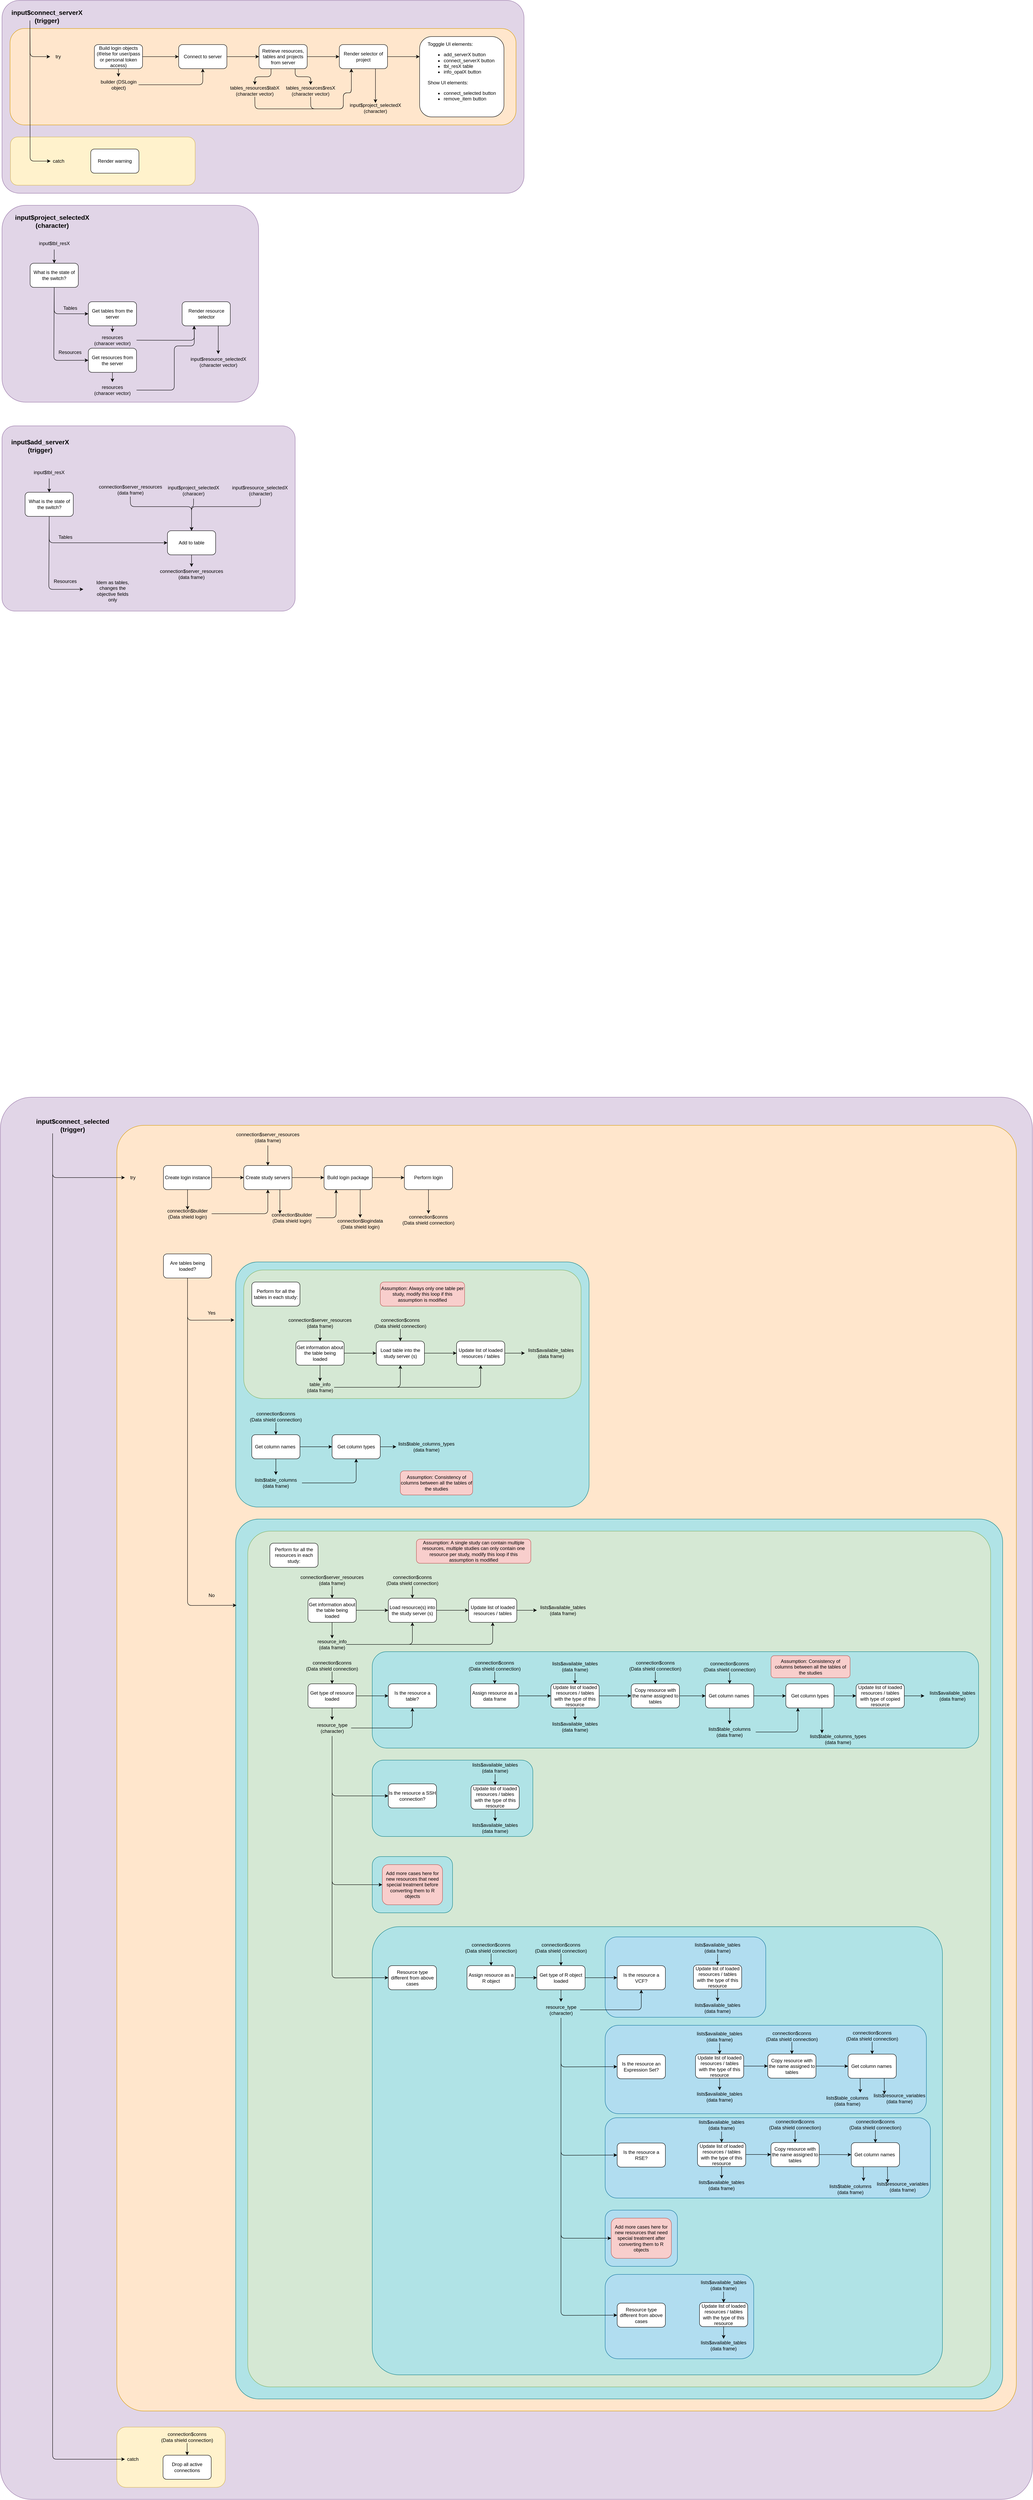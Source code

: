<mxfile version="13.10.2" type="device"><diagram id="770hakxQDgPbWAyiO__V" name="Page-1"><mxGraphModel dx="2031" dy="2303" grid="1" gridSize="10" guides="1" tooltips="1" connect="1" arrows="1" fold="1" page="1" pageScale="1" pageWidth="827" pageHeight="1169" math="0" shadow="0"><root><mxCell id="0"/><mxCell id="1" parent="0"/><mxCell id="BOLKMI1vNkQnlh3NsAtM-231" value="" style="rounded=1;whiteSpace=wrap;html=1;fillColor=#e1d5e7;strokeColor=#9673a6;arcSize=3;" parent="1" vertex="1"><mxGeometry x="196" y="2220" width="2570" height="3490" as="geometry"/></mxCell><mxCell id="BOLKMI1vNkQnlh3NsAtM-227" value="" style="rounded=1;whiteSpace=wrap;html=1;fillColor=#fff2cc;strokeColor=#d6b656;" parent="1" vertex="1"><mxGeometry x="486" y="5530" width="270" height="150" as="geometry"/></mxCell><mxCell id="BOLKMI1vNkQnlh3NsAtM-226" value="" style="rounded=1;whiteSpace=wrap;html=1;arcSize=3;fillColor=#ffe6cc;strokeColor=#d79b00;" parent="1" vertex="1"><mxGeometry x="486" y="2290" width="2240" height="3200" as="geometry"/></mxCell><mxCell id="BOLKMI1vNkQnlh3NsAtM-210" value="" style="rounded=1;whiteSpace=wrap;html=1;fillColor=#b0e3e6;strokeColor=#0e8088;arcSize=3;" parent="1" vertex="1"><mxGeometry x="782" y="3270" width="1910" height="2190" as="geometry"/></mxCell><mxCell id="BOLKMI1vNkQnlh3NsAtM-212" value="" style="rounded=1;whiteSpace=wrap;html=1;fillColor=#d5e8d4;strokeColor=#82b366;arcSize=3;" parent="1" vertex="1"><mxGeometry x="812" y="3300" width="1850" height="2130" as="geometry"/></mxCell><mxCell id="BOLKMI1vNkQnlh3NsAtM-216" value="" style="rounded=1;whiteSpace=wrap;html=1;fillColor=#b0e3e6;strokeColor=#0e8088;arcSize=6;" parent="1" vertex="1"><mxGeometry x="1122" y="4284.5" width="1420" height="1115.5" as="geometry"/></mxCell><mxCell id="BOLKMI1vNkQnlh3NsAtM-224" value="" style="rounded=1;whiteSpace=wrap;html=1;fillColor=#b1ddf0;strokeColor=#10739e;" parent="1" vertex="1"><mxGeometry x="1702" y="5150" width="370" height="210" as="geometry"/></mxCell><mxCell id="BOLKMI1vNkQnlh3NsAtM-222" value="" style="rounded=1;whiteSpace=wrap;html=1;fillColor=#b1ddf0;strokeColor=#10739e;" parent="1" vertex="1"><mxGeometry x="1702" y="4990" width="180" height="140" as="geometry"/></mxCell><mxCell id="BOLKMI1vNkQnlh3NsAtM-219" value="" style="rounded=1;whiteSpace=wrap;html=1;fillColor=#b1ddf0;strokeColor=#10739e;" parent="1" vertex="1"><mxGeometry x="1702" y="4760" width="810" height="200" as="geometry"/></mxCell><mxCell id="BOLKMI1vNkQnlh3NsAtM-218" value="" style="rounded=1;whiteSpace=wrap;html=1;fillColor=#b1ddf0;strokeColor=#10739e;" parent="1" vertex="1"><mxGeometry x="1702" y="4530" width="800" height="220" as="geometry"/></mxCell><mxCell id="BOLKMI1vNkQnlh3NsAtM-217" value="" style="rounded=1;whiteSpace=wrap;html=1;fillColor=#b1ddf0;strokeColor=#10739e;" parent="1" vertex="1"><mxGeometry x="1702" y="4310" width="400" height="200" as="geometry"/></mxCell><mxCell id="BOLKMI1vNkQnlh3NsAtM-215" value="" style="rounded=1;whiteSpace=wrap;html=1;fillColor=#b0e3e6;strokeColor=#0e8088;" parent="1" vertex="1"><mxGeometry x="1122" y="4110" width="200" height="140" as="geometry"/></mxCell><mxCell id="BOLKMI1vNkQnlh3NsAtM-214" value="" style="rounded=1;whiteSpace=wrap;html=1;fillColor=#b0e3e6;strokeColor=#0e8088;" parent="1" vertex="1"><mxGeometry x="1122" y="3870" width="400" height="190" as="geometry"/></mxCell><mxCell id="BOLKMI1vNkQnlh3NsAtM-213" value="" style="rounded=1;whiteSpace=wrap;html=1;fillColor=#b0e3e6;strokeColor=#0e8088;" parent="1" vertex="1"><mxGeometry x="1122" y="3600" width="1510" height="240" as="geometry"/></mxCell><mxCell id="BOLKMI1vNkQnlh3NsAtM-207" value="" style="rounded=1;whiteSpace=wrap;html=1;fillColor=#b0e3e6;strokeColor=#0e8088;arcSize=9;" parent="1" vertex="1"><mxGeometry x="782" y="2630" width="880" height="610" as="geometry"/></mxCell><mxCell id="BOLKMI1vNkQnlh3NsAtM-206" value="" style="rounded=1;whiteSpace=wrap;html=1;fillColor=#d5e8d4;strokeColor=#82b366;" parent="1" vertex="1"><mxGeometry x="802" y="2650" width="840" height="320" as="geometry"/></mxCell><mxCell id="DIzi9D_c1nsoWMOKUVRz-102" value="" style="rounded=1;whiteSpace=wrap;html=1;fillColor=#e1d5e7;strokeColor=#9673a6;arcSize=7;" parent="1" vertex="1"><mxGeometry x="200" y="549" width="730" height="461" as="geometry"/></mxCell><mxCell id="DIzi9D_c1nsoWMOKUVRz-79" value="" style="rounded=1;whiteSpace=wrap;html=1;arcSize=12;fillColor=#e1d5e7;strokeColor=#9673a6;" parent="1" vertex="1"><mxGeometry x="200" width="639" height="490" as="geometry"/></mxCell><mxCell id="DIzi9D_c1nsoWMOKUVRz-72" value="" style="rounded=1;whiteSpace=wrap;html=1;fillColor=#e1d5e7;strokeColor=#9673a6;arcSize=9;" parent="1" vertex="1"><mxGeometry x="200" y="-510" width="1300" height="480" as="geometry"/></mxCell><mxCell id="DIzi9D_c1nsoWMOKUVRz-71" value="" style="rounded=1;whiteSpace=wrap;html=1;fillColor=#fff2cc;strokeColor=#d6b656;" parent="1" vertex="1"><mxGeometry x="221" y="-170" width="460" height="120" as="geometry"/></mxCell><mxCell id="DIzi9D_c1nsoWMOKUVRz-70" value="" style="rounded=1;whiteSpace=wrap;html=1;fillColor=#ffe6cc;strokeColor=#d79b00;" parent="1" vertex="1"><mxGeometry x="220" y="-440" width="1260" height="240" as="geometry"/></mxCell><mxCell id="DIzi9D_c1nsoWMOKUVRz-1" value="&lt;b&gt;&lt;font style=&quot;font-size: 16px&quot;&gt;input$connect_serverX (trigger)&lt;/font&gt;&lt;/b&gt;" style="text;html=1;strokeColor=none;fillColor=none;align=center;verticalAlign=middle;whiteSpace=wrap;rounded=0;" parent="1" vertex="1"><mxGeometry x="227" y="-480" width="170" height="20" as="geometry"/></mxCell><mxCell id="DIzi9D_c1nsoWMOKUVRz-6" value="try" style="text;html=1;strokeColor=none;fillColor=none;align=center;verticalAlign=middle;whiteSpace=wrap;rounded=0;" parent="1" vertex="1"><mxGeometry x="320" y="-380" width="40" height="20" as="geometry"/></mxCell><mxCell id="DIzi9D_c1nsoWMOKUVRz-7" value="catch" style="text;html=1;strokeColor=none;fillColor=none;align=center;verticalAlign=middle;whiteSpace=wrap;rounded=0;" parent="1" vertex="1"><mxGeometry x="321" y="-120" width="40" height="20" as="geometry"/></mxCell><mxCell id="DIzi9D_c1nsoWMOKUVRz-9" value="" style="edgeStyle=orthogonalEdgeStyle;rounded=0;orthogonalLoop=1;jettySize=auto;html=1;" parent="1" source="DIzi9D_c1nsoWMOKUVRz-8" target="2" edge="1"><mxGeometry relative="1" as="geometry"/></mxCell><mxCell id="DIzi9D_c1nsoWMOKUVRz-8" value="Connect to server" style="rounded=1;whiteSpace=wrap;html=1;" parent="1" vertex="1"><mxGeometry x="640" y="-400" width="120" height="60" as="geometry"/></mxCell><mxCell id="DIzi9D_c1nsoWMOKUVRz-12" value="" style="edgeStyle=orthogonalEdgeStyle;rounded=0;orthogonalLoop=1;jettySize=auto;html=1;" parent="1" source="2" target="DIzi9D_c1nsoWMOKUVRz-11" edge="1"><mxGeometry relative="1" as="geometry"/></mxCell><mxCell id="2" value="Retrieve resources, tables and projects from server" style="whiteSpace=wrap;html=1;rounded=1;" parent="1" vertex="1"><mxGeometry x="840" y="-400" width="120" height="60" as="geometry"/></mxCell><mxCell id="DIzi9D_c1nsoWMOKUVRz-10" value="tables_resources$tabX&lt;br&gt;(character vector)" style="text;html=1;strokeColor=none;fillColor=none;align=center;verticalAlign=middle;whiteSpace=wrap;rounded=0;" parent="1" vertex="1"><mxGeometry x="777" y="-300" width="105" height="30" as="geometry"/></mxCell><mxCell id="DIzi9D_c1nsoWMOKUVRz-16" value="" style="edgeStyle=orthogonalEdgeStyle;rounded=0;orthogonalLoop=1;jettySize=auto;html=1;entryX=0;entryY=0.25;entryDx=0;entryDy=0;" parent="1" source="DIzi9D_c1nsoWMOKUVRz-11" target="DIzi9D_c1nsoWMOKUVRz-15" edge="1"><mxGeometry relative="1" as="geometry"/></mxCell><mxCell id="DIzi9D_c1nsoWMOKUVRz-11" value="Render selector of project" style="whiteSpace=wrap;html=1;rounded=1;" parent="1" vertex="1"><mxGeometry x="1040" y="-400" width="120" height="60" as="geometry"/></mxCell><mxCell id="DIzi9D_c1nsoWMOKUVRz-13" value="" style="endArrow=classic;html=1;exitX=0.25;exitY=1;exitDx=0;exitDy=0;entryX=0.5;entryY=0;entryDx=0;entryDy=0;" parent="1" source="2" target="DIzi9D_c1nsoWMOKUVRz-10" edge="1"><mxGeometry width="50" height="50" relative="1" as="geometry"><mxPoint x="1080" y="-420" as="sourcePoint"/><mxPoint x="900" y="-310" as="targetPoint"/><Array as="points"><mxPoint x="870" y="-320"/><mxPoint x="830" y="-320"/></Array></mxGeometry></mxCell><mxCell id="DIzi9D_c1nsoWMOKUVRz-15" value="&lt;div style=&quot;text-align: left&quot;&gt;&lt;span&gt;Togggle UI elements:&lt;/span&gt;&lt;/div&gt;&lt;ul&gt;&lt;li style=&quot;text-align: left&quot;&gt;add_serverX button&lt;/li&gt;&lt;li style=&quot;text-align: left&quot;&gt;connect_serverX button&lt;/li&gt;&lt;li style=&quot;text-align: left&quot;&gt;tbl_resX table&lt;/li&gt;&lt;li style=&quot;text-align: left&quot;&gt;info_opalX button&lt;/li&gt;&lt;/ul&gt;&lt;div style=&quot;text-align: left&quot;&gt;Show UI elements:&lt;/div&gt;&lt;div style=&quot;text-align: left&quot;&gt;&lt;ul&gt;&lt;li&gt;connect_selected button&lt;br&gt;&lt;/li&gt;&lt;li&gt;remove_item button&lt;br&gt;&lt;/li&gt;&lt;/ul&gt;&lt;/div&gt;&lt;div style=&quot;text-align: left&quot;&gt;&lt;br&gt;&lt;/div&gt;" style="whiteSpace=wrap;html=1;rounded=1;" parent="1" vertex="1"><mxGeometry x="1240" y="-420" width="210" height="200" as="geometry"/></mxCell><mxCell id="DIzi9D_c1nsoWMOKUVRz-17" value="" style="endArrow=classic;html=1;entryX=0;entryY=0.5;entryDx=0;entryDy=0;exitX=0.25;exitY=1;exitDx=0;exitDy=0;" parent="1" source="DIzi9D_c1nsoWMOKUVRz-1" target="DIzi9D_c1nsoWMOKUVRz-7" edge="1"><mxGeometry width="50" height="50" relative="1" as="geometry"><mxPoint x="860" y="-280" as="sourcePoint"/><mxPoint x="910" y="-330" as="targetPoint"/><Array as="points"><mxPoint x="270" y="-110"/></Array></mxGeometry></mxCell><mxCell id="DIzi9D_c1nsoWMOKUVRz-18" value="" style="endArrow=classic;html=1;exitX=0.25;exitY=1;exitDx=0;exitDy=0;entryX=0;entryY=0.5;entryDx=0;entryDy=0;" parent="1" source="DIzi9D_c1nsoWMOKUVRz-1" target="DIzi9D_c1nsoWMOKUVRz-6" edge="1"><mxGeometry width="50" height="50" relative="1" as="geometry"><mxPoint x="860" y="-280" as="sourcePoint"/><mxPoint x="910" y="-330" as="targetPoint"/><Array as="points"><mxPoint x="270" y="-370"/></Array></mxGeometry></mxCell><mxCell id="DIzi9D_c1nsoWMOKUVRz-19" value="Render warning" style="rounded=1;whiteSpace=wrap;html=1;" parent="1" vertex="1"><mxGeometry x="421" y="-140" width="120" height="60" as="geometry"/></mxCell><mxCell id="DIzi9D_c1nsoWMOKUVRz-20" value="input$project_selectedX (character)" style="text;html=1;strokeColor=none;fillColor=none;align=center;verticalAlign=middle;whiteSpace=wrap;rounded=0;" parent="1" vertex="1"><mxGeometry x="1060" y="-255" width="140" height="25" as="geometry"/></mxCell><mxCell id="DIzi9D_c1nsoWMOKUVRz-21" value="" style="endArrow=classic;html=1;exitX=0.75;exitY=1;exitDx=0;exitDy=0;entryX=0.5;entryY=0;entryDx=0;entryDy=0;" parent="1" source="DIzi9D_c1nsoWMOKUVRz-11" target="DIzi9D_c1nsoWMOKUVRz-20" edge="1"><mxGeometry width="50" height="50" relative="1" as="geometry"><mxPoint x="1080" y="-180" as="sourcePoint"/><mxPoint x="1130" y="-230" as="targetPoint"/></mxGeometry></mxCell><mxCell id="DIzi9D_c1nsoWMOKUVRz-22" value="&lt;b&gt;&lt;font style=&quot;font-size: 16px&quot;&gt;input$project_selectedX (character)&lt;/font&gt;&lt;/b&gt;" style="text;html=1;strokeColor=none;fillColor=none;align=center;verticalAlign=middle;whiteSpace=wrap;rounded=0;" parent="1" vertex="1"><mxGeometry x="265" y="30" width="120" height="20" as="geometry"/></mxCell><mxCell id="DIzi9D_c1nsoWMOKUVRz-81" value="&lt;b&gt;&lt;font style=&quot;font-size: 16px&quot;&gt;input$add_serverX (trigger)&lt;/font&gt;&lt;/b&gt;" style="text;html=1;strokeColor=none;fillColor=none;align=center;verticalAlign=middle;whiteSpace=wrap;rounded=0;" parent="1" vertex="1"><mxGeometry x="215" y="589" width="160" height="20" as="geometry"/></mxCell><mxCell id="BOLKMI1vNkQnlh3NsAtM-2" value="&lt;b&gt;&lt;font style=&quot;font-size: 16px&quot;&gt;input$connect_selected (trigger)&lt;/font&gt;&lt;/b&gt;" style="text;html=1;strokeColor=none;fillColor=none;align=center;verticalAlign=middle;whiteSpace=wrap;rounded=0;" parent="1" vertex="1"><mxGeometry x="276" y="2270" width="200" height="40" as="geometry"/></mxCell><mxCell id="BOLKMI1vNkQnlh3NsAtM-4" value="try" style="text;html=1;strokeColor=none;fillColor=none;align=center;verticalAlign=middle;whiteSpace=wrap;rounded=0;" parent="1" vertex="1"><mxGeometry x="506" y="2410" width="40" height="20" as="geometry"/></mxCell><mxCell id="BOLKMI1vNkQnlh3NsAtM-5" value="catch" style="text;html=1;strokeColor=none;fillColor=none;align=center;verticalAlign=middle;whiteSpace=wrap;rounded=0;" parent="1" vertex="1"><mxGeometry x="506" y="5600" width="40" height="20" as="geometry"/></mxCell><mxCell id="BOLKMI1vNkQnlh3NsAtM-6" value="" style="endArrow=classic;html=1;exitX=0.25;exitY=1;exitDx=0;exitDy=0;entryX=0;entryY=0.5;entryDx=0;entryDy=0;" parent="1" source="BOLKMI1vNkQnlh3NsAtM-2" target="BOLKMI1vNkQnlh3NsAtM-5" edge="1"><mxGeometry width="50" height="50" relative="1" as="geometry"><mxPoint x="596" y="2440" as="sourcePoint"/><mxPoint x="646" y="2390" as="targetPoint"/><Array as="points"><mxPoint x="326" y="5610"/></Array></mxGeometry></mxCell><mxCell id="BOLKMI1vNkQnlh3NsAtM-7" value="" style="endArrow=classic;html=1;exitX=0.25;exitY=1;exitDx=0;exitDy=0;entryX=0;entryY=0.5;entryDx=0;entryDy=0;" parent="1" source="BOLKMI1vNkQnlh3NsAtM-2" target="BOLKMI1vNkQnlh3NsAtM-4" edge="1"><mxGeometry width="50" height="50" relative="1" as="geometry"><mxPoint x="596" y="2440" as="sourcePoint"/><mxPoint x="646" y="2390" as="targetPoint"/><Array as="points"><mxPoint x="326" y="2420"/></Array></mxGeometry></mxCell><mxCell id="BOLKMI1vNkQnlh3NsAtM-13" value="" style="edgeStyle=orthogonalEdgeStyle;rounded=0;orthogonalLoop=1;jettySize=auto;html=1;" parent="1" source="BOLKMI1vNkQnlh3NsAtM-9" target="BOLKMI1vNkQnlh3NsAtM-12" edge="1"><mxGeometry relative="1" as="geometry"/></mxCell><mxCell id="BOLKMI1vNkQnlh3NsAtM-9" value="Create login instance" style="rounded=1;whiteSpace=wrap;html=1;" parent="1" vertex="1"><mxGeometry x="602" y="2390" width="120" height="60" as="geometry"/></mxCell><mxCell id="BOLKMI1vNkQnlh3NsAtM-10" value="connection$builder (Data shield login)" style="text;html=1;strokeColor=none;fillColor=none;align=center;verticalAlign=middle;whiteSpace=wrap;rounded=0;" parent="1" vertex="1"><mxGeometry x="602" y="2500" width="120" height="20" as="geometry"/></mxCell><mxCell id="BOLKMI1vNkQnlh3NsAtM-11" value="" style="endArrow=classic;html=1;exitX=0.5;exitY=1;exitDx=0;exitDy=0;" parent="1" source="BOLKMI1vNkQnlh3NsAtM-9" target="BOLKMI1vNkQnlh3NsAtM-10" edge="1"><mxGeometry width="50" height="50" relative="1" as="geometry"><mxPoint x="702" y="2510" as="sourcePoint"/><mxPoint x="752" y="2460" as="targetPoint"/></mxGeometry></mxCell><mxCell id="BOLKMI1vNkQnlh3NsAtM-20" value="" style="edgeStyle=orthogonalEdgeStyle;rounded=0;orthogonalLoop=1;jettySize=auto;html=1;" parent="1" source="BOLKMI1vNkQnlh3NsAtM-12" target="BOLKMI1vNkQnlh3NsAtM-19" edge="1"><mxGeometry relative="1" as="geometry"/></mxCell><mxCell id="BOLKMI1vNkQnlh3NsAtM-12" value="Create study servers" style="whiteSpace=wrap;html=1;rounded=1;" parent="1" vertex="1"><mxGeometry x="802" y="2390" width="120" height="60" as="geometry"/></mxCell><mxCell id="BOLKMI1vNkQnlh3NsAtM-14" value="connection$server_resources (data frame)" style="text;html=1;strokeColor=none;fillColor=none;align=center;verticalAlign=middle;whiteSpace=wrap;rounded=0;" parent="1" vertex="1"><mxGeometry x="777" y="2300" width="170" height="40" as="geometry"/></mxCell><mxCell id="BOLKMI1vNkQnlh3NsAtM-15" value="" style="endArrow=classic;html=1;exitX=0.5;exitY=1;exitDx=0;exitDy=0;entryX=0.5;entryY=0;entryDx=0;entryDy=0;" parent="1" source="BOLKMI1vNkQnlh3NsAtM-14" target="BOLKMI1vNkQnlh3NsAtM-12" edge="1"><mxGeometry width="50" height="50" relative="1" as="geometry"><mxPoint x="862" y="2430" as="sourcePoint"/><mxPoint x="912" y="2380" as="targetPoint"/></mxGeometry></mxCell><mxCell id="BOLKMI1vNkQnlh3NsAtM-16" value="" style="endArrow=classic;html=1;exitX=1;exitY=0.5;exitDx=0;exitDy=0;entryX=0.5;entryY=1;entryDx=0;entryDy=0;" parent="1" source="BOLKMI1vNkQnlh3NsAtM-10" target="BOLKMI1vNkQnlh3NsAtM-12" edge="1"><mxGeometry width="50" height="50" relative="1" as="geometry"><mxPoint x="862" y="2500" as="sourcePoint"/><mxPoint x="912" y="2450" as="targetPoint"/><Array as="points"><mxPoint x="862" y="2510"/></Array></mxGeometry></mxCell><mxCell id="BOLKMI1vNkQnlh3NsAtM-17" value="connection$builder (Data shield login)" style="text;html=1;strokeColor=none;fillColor=none;align=center;verticalAlign=middle;whiteSpace=wrap;rounded=0;" parent="1" vertex="1"><mxGeometry x="862" y="2510" width="120" height="20" as="geometry"/></mxCell><mxCell id="BOLKMI1vNkQnlh3NsAtM-18" value="" style="endArrow=classic;html=1;exitX=0.75;exitY=1;exitDx=0;exitDy=0;entryX=0.25;entryY=0;entryDx=0;entryDy=0;" parent="1" source="BOLKMI1vNkQnlh3NsAtM-12" target="BOLKMI1vNkQnlh3NsAtM-17" edge="1"><mxGeometry width="50" height="50" relative="1" as="geometry"><mxPoint x="862" y="2500" as="sourcePoint"/><mxPoint x="912" y="2450" as="targetPoint"/></mxGeometry></mxCell><mxCell id="BOLKMI1vNkQnlh3NsAtM-22" value="" style="edgeStyle=orthogonalEdgeStyle;rounded=0;orthogonalLoop=1;jettySize=auto;html=1;" parent="1" source="BOLKMI1vNkQnlh3NsAtM-19" target="BOLKMI1vNkQnlh3NsAtM-21" edge="1"><mxGeometry relative="1" as="geometry"/></mxCell><mxCell id="BOLKMI1vNkQnlh3NsAtM-19" value="Build login package" style="whiteSpace=wrap;html=1;rounded=1;" parent="1" vertex="1"><mxGeometry x="1002" y="2390" width="120" height="60" as="geometry"/></mxCell><mxCell id="BOLKMI1vNkQnlh3NsAtM-21" value="Perform login" style="whiteSpace=wrap;html=1;rounded=1;" parent="1" vertex="1"><mxGeometry x="1202" y="2390" width="120" height="60" as="geometry"/></mxCell><mxCell id="BOLKMI1vNkQnlh3NsAtM-23" value="" style="endArrow=classic;html=1;exitX=1;exitY=0.5;exitDx=0;exitDy=0;entryX=0.25;entryY=1;entryDx=0;entryDy=0;" parent="1" source="BOLKMI1vNkQnlh3NsAtM-17" target="BOLKMI1vNkQnlh3NsAtM-19" edge="1"><mxGeometry width="50" height="50" relative="1" as="geometry"><mxPoint x="1072" y="2500" as="sourcePoint"/><mxPoint x="1122" y="2450" as="targetPoint"/><Array as="points"><mxPoint x="1032" y="2520"/></Array></mxGeometry></mxCell><mxCell id="BOLKMI1vNkQnlh3NsAtM-24" value="connection$logindata (Data shield login)" style="text;html=1;strokeColor=none;fillColor=none;align=center;verticalAlign=middle;whiteSpace=wrap;rounded=0;" parent="1" vertex="1"><mxGeometry x="1027" y="2520" width="130" height="30" as="geometry"/></mxCell><mxCell id="BOLKMI1vNkQnlh3NsAtM-25" value="" style="endArrow=classic;html=1;exitX=0.75;exitY=1;exitDx=0;exitDy=0;entryX=0.5;entryY=0;entryDx=0;entryDy=0;" parent="1" source="BOLKMI1vNkQnlh3NsAtM-19" target="BOLKMI1vNkQnlh3NsAtM-24" edge="1"><mxGeometry width="50" height="50" relative="1" as="geometry"><mxPoint x="1072" y="2500" as="sourcePoint"/><mxPoint x="1122" y="2450" as="targetPoint"/></mxGeometry></mxCell><mxCell id="BOLKMI1vNkQnlh3NsAtM-26" value="connection$conns &lt;br&gt;(Data shield connection)" style="text;html=1;strokeColor=none;fillColor=none;align=center;verticalAlign=middle;whiteSpace=wrap;rounded=0;" parent="1" vertex="1"><mxGeometry x="1192" y="2510" width="140" height="30" as="geometry"/></mxCell><mxCell id="BOLKMI1vNkQnlh3NsAtM-27" value="" style="endArrow=classic;html=1;exitX=0.5;exitY=1;exitDx=0;exitDy=0;entryX=0.5;entryY=0;entryDx=0;entryDy=0;" parent="1" source="BOLKMI1vNkQnlh3NsAtM-21" target="BOLKMI1vNkQnlh3NsAtM-26" edge="1"><mxGeometry width="50" height="50" relative="1" as="geometry"><mxPoint x="1182" y="2500" as="sourcePoint"/><mxPoint x="1232" y="2450" as="targetPoint"/></mxGeometry></mxCell><mxCell id="BOLKMI1vNkQnlh3NsAtM-28" value="Are tables being loaded?" style="rounded=1;whiteSpace=wrap;html=1;" parent="1" vertex="1"><mxGeometry x="602" y="2610" width="120" height="60" as="geometry"/></mxCell><mxCell id="BOLKMI1vNkQnlh3NsAtM-29" value="Perform for all the tables in each study:" style="whiteSpace=wrap;html=1;rounded=1;" parent="1" vertex="1"><mxGeometry x="822" y="2680" width="120" height="60" as="geometry"/></mxCell><mxCell id="BOLKMI1vNkQnlh3NsAtM-34" value="No" style="text;html=1;strokeColor=none;fillColor=none;align=center;verticalAlign=middle;whiteSpace=wrap;rounded=0;" parent="1" vertex="1"><mxGeometry x="702" y="3450" width="40" height="20" as="geometry"/></mxCell><mxCell id="BOLKMI1vNkQnlh3NsAtM-38" value="" style="edgeStyle=orthogonalEdgeStyle;rounded=0;orthogonalLoop=1;jettySize=auto;html=1;" parent="1" source="BOLKMI1vNkQnlh3NsAtM-35" target="BOLKMI1vNkQnlh3NsAtM-36" edge="1"><mxGeometry relative="1" as="geometry"/></mxCell><mxCell id="BOLKMI1vNkQnlh3NsAtM-35" value="Get information about the table being loaded" style="rounded=1;whiteSpace=wrap;html=1;" parent="1" vertex="1"><mxGeometry x="932" y="2827" width="120" height="60" as="geometry"/></mxCell><mxCell id="BOLKMI1vNkQnlh3NsAtM-39" value="" style="edgeStyle=orthogonalEdgeStyle;rounded=0;orthogonalLoop=1;jettySize=auto;html=1;" parent="1" source="BOLKMI1vNkQnlh3NsAtM-36" target="BOLKMI1vNkQnlh3NsAtM-37" edge="1"><mxGeometry relative="1" as="geometry"/></mxCell><mxCell id="BOLKMI1vNkQnlh3NsAtM-36" value="Load table into the study server (s)" style="rounded=1;whiteSpace=wrap;html=1;" parent="1" vertex="1"><mxGeometry x="1132" y="2827" width="120" height="60" as="geometry"/></mxCell><mxCell id="BOLKMI1vNkQnlh3NsAtM-37" value="Update list of loaded resources / tables" style="rounded=1;whiteSpace=wrap;html=1;" parent="1" vertex="1"><mxGeometry x="1332" y="2827" width="120" height="60" as="geometry"/></mxCell><mxCell id="BOLKMI1vNkQnlh3NsAtM-40" value="table_info (data frame)" style="text;html=1;strokeColor=none;fillColor=none;align=center;verticalAlign=middle;whiteSpace=wrap;rounded=0;" parent="1" vertex="1"><mxGeometry x="957" y="2927" width="70" height="30" as="geometry"/></mxCell><mxCell id="BOLKMI1vNkQnlh3NsAtM-41" value="" style="endArrow=classic;html=1;exitX=0.5;exitY=1;exitDx=0;exitDy=0;entryX=0.5;entryY=0;entryDx=0;entryDy=0;" parent="1" source="BOLKMI1vNkQnlh3NsAtM-35" target="BOLKMI1vNkQnlh3NsAtM-40" edge="1"><mxGeometry width="50" height="50" relative="1" as="geometry"><mxPoint x="1132" y="2877" as="sourcePoint"/><mxPoint x="1182" y="2827" as="targetPoint"/></mxGeometry></mxCell><mxCell id="BOLKMI1vNkQnlh3NsAtM-42" value="" style="endArrow=classic;html=1;exitX=1;exitY=0.5;exitDx=0;exitDy=0;entryX=0.5;entryY=1;entryDx=0;entryDy=0;" parent="1" source="BOLKMI1vNkQnlh3NsAtM-40" target="BOLKMI1vNkQnlh3NsAtM-36" edge="1"><mxGeometry width="50" height="50" relative="1" as="geometry"><mxPoint x="1132" y="2877" as="sourcePoint"/><mxPoint x="1182" y="2827" as="targetPoint"/><Array as="points"><mxPoint x="1192" y="2942"/></Array></mxGeometry></mxCell><mxCell id="BOLKMI1vNkQnlh3NsAtM-43" value="connection$server_resources (data frame)" style="text;html=1;strokeColor=none;fillColor=none;align=center;verticalAlign=middle;whiteSpace=wrap;rounded=0;" parent="1" vertex="1"><mxGeometry x="902" y="2767" width="180" height="30" as="geometry"/></mxCell><mxCell id="BOLKMI1vNkQnlh3NsAtM-44" value="" style="endArrow=classic;html=1;exitX=0.5;exitY=1;exitDx=0;exitDy=0;entryX=0.5;entryY=0;entryDx=0;entryDy=0;" parent="1" source="BOLKMI1vNkQnlh3NsAtM-43" target="BOLKMI1vNkQnlh3NsAtM-35" edge="1"><mxGeometry width="50" height="50" relative="1" as="geometry"><mxPoint x="1162" y="2797" as="sourcePoint"/><mxPoint x="1212" y="2747" as="targetPoint"/></mxGeometry></mxCell><mxCell id="BOLKMI1vNkQnlh3NsAtM-46" value="connection$conns &lt;br&gt;(Data shield connection)" style="text;html=1;strokeColor=none;fillColor=none;align=center;verticalAlign=middle;whiteSpace=wrap;rounded=0;" parent="1" vertex="1"><mxGeometry x="1122" y="2767" width="140" height="30" as="geometry"/></mxCell><mxCell id="BOLKMI1vNkQnlh3NsAtM-47" value="" style="endArrow=classic;html=1;exitX=0.5;exitY=1;exitDx=0;exitDy=0;entryX=0.5;entryY=0;entryDx=0;entryDy=0;" parent="1" source="BOLKMI1vNkQnlh3NsAtM-46" target="BOLKMI1vNkQnlh3NsAtM-36" edge="1"><mxGeometry width="50" height="50" relative="1" as="geometry"><mxPoint x="1162" y="2837" as="sourcePoint"/><mxPoint x="1212" y="2787" as="targetPoint"/></mxGeometry></mxCell><mxCell id="BOLKMI1vNkQnlh3NsAtM-48" value="" style="endArrow=classic;html=1;entryX=0.5;entryY=1;entryDx=0;entryDy=0;exitX=1;exitY=0.5;exitDx=0;exitDy=0;" parent="1" source="BOLKMI1vNkQnlh3NsAtM-40" target="BOLKMI1vNkQnlh3NsAtM-37" edge="1"><mxGeometry width="50" height="50" relative="1" as="geometry"><mxPoint x="1202" y="2837" as="sourcePoint"/><mxPoint x="1252" y="2787" as="targetPoint"/><Array as="points"><mxPoint x="1392" y="2942"/></Array></mxGeometry></mxCell><mxCell id="BOLKMI1vNkQnlh3NsAtM-49" value="Assumption: Always only one table per study, modify this loop if this assumption is modified" style="rounded=1;whiteSpace=wrap;html=1;fillColor=#f8cecc;strokeColor=#b85450;" parent="1" vertex="1"><mxGeometry x="1142" y="2680" width="210" height="60" as="geometry"/></mxCell><mxCell id="BOLKMI1vNkQnlh3NsAtM-50" value="lists$available_tables (data frame)" style="text;html=1;strokeColor=none;fillColor=none;align=center;verticalAlign=middle;whiteSpace=wrap;rounded=0;" parent="1" vertex="1"><mxGeometry x="1502" y="2840.5" width="130" height="33" as="geometry"/></mxCell><mxCell id="BOLKMI1vNkQnlh3NsAtM-51" value="" style="endArrow=classic;html=1;exitX=1;exitY=0.5;exitDx=0;exitDy=0;entryX=0;entryY=0.5;entryDx=0;entryDy=0;" parent="1" source="BOLKMI1vNkQnlh3NsAtM-37" target="BOLKMI1vNkQnlh3NsAtM-50" edge="1"><mxGeometry width="50" height="50" relative="1" as="geometry"><mxPoint x="1342" y="2830" as="sourcePoint"/><mxPoint x="1392" y="2780" as="targetPoint"/></mxGeometry></mxCell><mxCell id="BOLKMI1vNkQnlh3NsAtM-58" value="" style="edgeStyle=orthogonalEdgeStyle;rounded=0;orthogonalLoop=1;jettySize=auto;html=1;" parent="1" source="BOLKMI1vNkQnlh3NsAtM-52" target="BOLKMI1vNkQnlh3NsAtM-57" edge="1"><mxGeometry relative="1" as="geometry"/></mxCell><mxCell id="BOLKMI1vNkQnlh3NsAtM-52" value="Get column names&amp;nbsp;" style="rounded=1;whiteSpace=wrap;html=1;" parent="1" vertex="1"><mxGeometry x="822" y="3060" width="120" height="60" as="geometry"/></mxCell><mxCell id="BOLKMI1vNkQnlh3NsAtM-54" value="Assumption: Consistency of columns between all the tables of the studies" style="rounded=1;whiteSpace=wrap;html=1;fillColor=#f8cecc;strokeColor=#b85450;" parent="1" vertex="1"><mxGeometry x="1192" y="3150" width="180" height="60" as="geometry"/></mxCell><mxCell id="BOLKMI1vNkQnlh3NsAtM-55" value="lists$table_columns (data frame)" style="text;html=1;strokeColor=none;fillColor=none;align=center;verticalAlign=middle;whiteSpace=wrap;rounded=0;" parent="1" vertex="1"><mxGeometry x="817" y="3160" width="130" height="40" as="geometry"/></mxCell><mxCell id="BOLKMI1vNkQnlh3NsAtM-56" value="" style="endArrow=classic;html=1;exitX=0.5;exitY=1;exitDx=0;exitDy=0;entryX=0.5;entryY=0;entryDx=0;entryDy=0;" parent="1" source="BOLKMI1vNkQnlh3NsAtM-52" target="BOLKMI1vNkQnlh3NsAtM-55" edge="1"><mxGeometry width="50" height="50" relative="1" as="geometry"><mxPoint x="1192" y="3080" as="sourcePoint"/><mxPoint x="1242" y="3030" as="targetPoint"/></mxGeometry></mxCell><mxCell id="BOLKMI1vNkQnlh3NsAtM-57" value="Get column types" style="whiteSpace=wrap;html=1;rounded=1;" parent="1" vertex="1"><mxGeometry x="1022" y="3060" width="120" height="60" as="geometry"/></mxCell><mxCell id="BOLKMI1vNkQnlh3NsAtM-59" value="" style="endArrow=classic;html=1;exitX=1;exitY=0.5;exitDx=0;exitDy=0;entryX=0.5;entryY=1;entryDx=0;entryDy=0;" parent="1" source="BOLKMI1vNkQnlh3NsAtM-55" target="BOLKMI1vNkQnlh3NsAtM-57" edge="1"><mxGeometry width="50" height="50" relative="1" as="geometry"><mxPoint x="1192" y="3080" as="sourcePoint"/><mxPoint x="1242" y="3030" as="targetPoint"/><Array as="points"><mxPoint x="1082" y="3180"/></Array></mxGeometry></mxCell><mxCell id="BOLKMI1vNkQnlh3NsAtM-60" value="lists$table_columns_types (data frame)" style="text;html=1;strokeColor=none;fillColor=none;align=center;verticalAlign=middle;whiteSpace=wrap;rounded=0;" parent="1" vertex="1"><mxGeometry x="1182" y="3075" width="150" height="30" as="geometry"/></mxCell><mxCell id="BOLKMI1vNkQnlh3NsAtM-61" value="" style="endArrow=classic;html=1;exitX=1;exitY=0.5;exitDx=0;exitDy=0;entryX=0;entryY=0.5;entryDx=0;entryDy=0;" parent="1" source="BOLKMI1vNkQnlh3NsAtM-57" target="BOLKMI1vNkQnlh3NsAtM-60" edge="1"><mxGeometry width="50" height="50" relative="1" as="geometry"><mxPoint x="1132" y="3140" as="sourcePoint"/><mxPoint x="1182" y="3090" as="targetPoint"/></mxGeometry></mxCell><mxCell id="BOLKMI1vNkQnlh3NsAtM-62" value="" style="endArrow=classic;html=1;exitX=0.5;exitY=1;exitDx=0;exitDy=0;entryX=0.001;entryY=0.098;entryDx=0;entryDy=0;entryPerimeter=0;" parent="1" source="BOLKMI1vNkQnlh3NsAtM-28" target="BOLKMI1vNkQnlh3NsAtM-210" edge="1"><mxGeometry width="50" height="50" relative="1" as="geometry"><mxPoint x="1002" y="3020" as="sourcePoint"/><mxPoint x="802.0" y="3220" as="targetPoint"/><Array as="points"><mxPoint x="662" y="3485"/></Array></mxGeometry></mxCell><mxCell id="BOLKMI1vNkQnlh3NsAtM-63" value="Perform for all the resources in each study:" style="whiteSpace=wrap;html=1;rounded=1;" parent="1" vertex="1"><mxGeometry x="867" y="3330" width="120" height="60" as="geometry"/></mxCell><mxCell id="BOLKMI1vNkQnlh3NsAtM-64" value="" style="edgeStyle=orthogonalEdgeStyle;rounded=0;orthogonalLoop=1;jettySize=auto;html=1;" parent="1" source="BOLKMI1vNkQnlh3NsAtM-65" target="BOLKMI1vNkQnlh3NsAtM-67" edge="1"><mxGeometry relative="1" as="geometry"/></mxCell><mxCell id="BOLKMI1vNkQnlh3NsAtM-65" value="Get information about the table being loaded" style="rounded=1;whiteSpace=wrap;html=1;" parent="1" vertex="1"><mxGeometry x="962" y="3467" width="120" height="60" as="geometry"/></mxCell><mxCell id="BOLKMI1vNkQnlh3NsAtM-66" value="" style="edgeStyle=orthogonalEdgeStyle;rounded=0;orthogonalLoop=1;jettySize=auto;html=1;" parent="1" source="BOLKMI1vNkQnlh3NsAtM-67" target="BOLKMI1vNkQnlh3NsAtM-68" edge="1"><mxGeometry relative="1" as="geometry"/></mxCell><mxCell id="BOLKMI1vNkQnlh3NsAtM-67" value="Load resource(s) into the study server (s)" style="rounded=1;whiteSpace=wrap;html=1;" parent="1" vertex="1"><mxGeometry x="1162" y="3467" width="120" height="60" as="geometry"/></mxCell><mxCell id="BOLKMI1vNkQnlh3NsAtM-68" value="Update list of loaded resources / tables" style="rounded=1;whiteSpace=wrap;html=1;" parent="1" vertex="1"><mxGeometry x="1362" y="3467" width="120" height="60" as="geometry"/></mxCell><mxCell id="BOLKMI1vNkQnlh3NsAtM-69" value="resource_info (data frame)" style="text;html=1;strokeColor=none;fillColor=none;align=center;verticalAlign=middle;whiteSpace=wrap;rounded=0;" parent="1" vertex="1"><mxGeometry x="987" y="3567" width="70" height="30" as="geometry"/></mxCell><mxCell id="BOLKMI1vNkQnlh3NsAtM-70" value="" style="endArrow=classic;html=1;exitX=0.5;exitY=1;exitDx=0;exitDy=0;entryX=0.5;entryY=0;entryDx=0;entryDy=0;" parent="1" source="BOLKMI1vNkQnlh3NsAtM-65" target="BOLKMI1vNkQnlh3NsAtM-69" edge="1"><mxGeometry width="50" height="50" relative="1" as="geometry"><mxPoint x="1162" y="3517" as="sourcePoint"/><mxPoint x="1212" y="3467" as="targetPoint"/></mxGeometry></mxCell><mxCell id="BOLKMI1vNkQnlh3NsAtM-71" value="" style="endArrow=classic;html=1;exitX=1;exitY=0.5;exitDx=0;exitDy=0;entryX=0.5;entryY=1;entryDx=0;entryDy=0;" parent="1" source="BOLKMI1vNkQnlh3NsAtM-69" target="BOLKMI1vNkQnlh3NsAtM-67" edge="1"><mxGeometry width="50" height="50" relative="1" as="geometry"><mxPoint x="1162" y="3517" as="sourcePoint"/><mxPoint x="1212" y="3467" as="targetPoint"/><Array as="points"><mxPoint x="1222" y="3582"/></Array></mxGeometry></mxCell><mxCell id="BOLKMI1vNkQnlh3NsAtM-72" value="connection$server_resources (data frame)" style="text;html=1;strokeColor=none;fillColor=none;align=center;verticalAlign=middle;whiteSpace=wrap;rounded=0;" parent="1" vertex="1"><mxGeometry x="932" y="3407" width="180" height="30" as="geometry"/></mxCell><mxCell id="BOLKMI1vNkQnlh3NsAtM-73" value="" style="endArrow=classic;html=1;exitX=0.5;exitY=1;exitDx=0;exitDy=0;entryX=0.5;entryY=0;entryDx=0;entryDy=0;" parent="1" source="BOLKMI1vNkQnlh3NsAtM-72" target="BOLKMI1vNkQnlh3NsAtM-65" edge="1"><mxGeometry width="50" height="50" relative="1" as="geometry"><mxPoint x="1192" y="3437" as="sourcePoint"/><mxPoint x="1242" y="3387" as="targetPoint"/></mxGeometry></mxCell><mxCell id="BOLKMI1vNkQnlh3NsAtM-74" value="connection$conns &lt;br&gt;(Data shield connection)" style="text;html=1;strokeColor=none;fillColor=none;align=center;verticalAlign=middle;whiteSpace=wrap;rounded=0;" parent="1" vertex="1"><mxGeometry x="1152" y="3407" width="140" height="30" as="geometry"/></mxCell><mxCell id="BOLKMI1vNkQnlh3NsAtM-75" value="" style="endArrow=classic;html=1;exitX=0.5;exitY=1;exitDx=0;exitDy=0;entryX=0.5;entryY=0;entryDx=0;entryDy=0;" parent="1" source="BOLKMI1vNkQnlh3NsAtM-74" target="BOLKMI1vNkQnlh3NsAtM-67" edge="1"><mxGeometry width="50" height="50" relative="1" as="geometry"><mxPoint x="1192" y="3477" as="sourcePoint"/><mxPoint x="1242" y="3427" as="targetPoint"/></mxGeometry></mxCell><mxCell id="BOLKMI1vNkQnlh3NsAtM-76" value="" style="endArrow=classic;html=1;entryX=0.5;entryY=1;entryDx=0;entryDy=0;exitX=1;exitY=0.5;exitDx=0;exitDy=0;" parent="1" source="BOLKMI1vNkQnlh3NsAtM-69" target="BOLKMI1vNkQnlh3NsAtM-68" edge="1"><mxGeometry width="50" height="50" relative="1" as="geometry"><mxPoint x="1232" y="3477" as="sourcePoint"/><mxPoint x="1282" y="3427" as="targetPoint"/><Array as="points"><mxPoint x="1422" y="3582"/></Array></mxGeometry></mxCell><mxCell id="BOLKMI1vNkQnlh3NsAtM-77" value="Assumption: A single study can contain multiple resources, multiple studies can only contain one resource per study, modify this loop if this assumption is modified" style="rounded=1;whiteSpace=wrap;html=1;fillColor=#f8cecc;strokeColor=#b85450;" parent="1" vertex="1"><mxGeometry x="1232" y="3320" width="285" height="60" as="geometry"/></mxCell><mxCell id="BOLKMI1vNkQnlh3NsAtM-78" value="lists$available_tables (data frame)" style="text;html=1;strokeColor=none;fillColor=none;align=center;verticalAlign=middle;whiteSpace=wrap;rounded=0;" parent="1" vertex="1"><mxGeometry x="1532" y="3480.5" width="130" height="33" as="geometry"/></mxCell><mxCell id="BOLKMI1vNkQnlh3NsAtM-79" value="" style="endArrow=classic;html=1;exitX=1;exitY=0.5;exitDx=0;exitDy=0;entryX=0;entryY=0.5;entryDx=0;entryDy=0;" parent="1" source="BOLKMI1vNkQnlh3NsAtM-68" target="BOLKMI1vNkQnlh3NsAtM-78" edge="1"><mxGeometry width="50" height="50" relative="1" as="geometry"><mxPoint x="1372" y="3470" as="sourcePoint"/><mxPoint x="1422" y="3420" as="targetPoint"/></mxGeometry></mxCell><mxCell id="BOLKMI1vNkQnlh3NsAtM-87" value="" style="edgeStyle=orthogonalEdgeStyle;rounded=0;orthogonalLoop=1;jettySize=auto;html=1;" parent="1" source="BOLKMI1vNkQnlh3NsAtM-80" target="BOLKMI1vNkQnlh3NsAtM-86" edge="1"><mxGeometry relative="1" as="geometry"/></mxCell><mxCell id="BOLKMI1vNkQnlh3NsAtM-80" value="Get type of resource loaded" style="rounded=1;whiteSpace=wrap;html=1;" parent="1" vertex="1"><mxGeometry x="962" y="3680" width="120" height="60" as="geometry"/></mxCell><mxCell id="BOLKMI1vNkQnlh3NsAtM-81" value="connection$conns &lt;br&gt;(Data shield connection)" style="text;html=1;strokeColor=none;fillColor=none;align=center;verticalAlign=middle;whiteSpace=wrap;rounded=0;" parent="1" vertex="1"><mxGeometry x="952" y="3620" width="140" height="30" as="geometry"/></mxCell><mxCell id="BOLKMI1vNkQnlh3NsAtM-82" value="" style="endArrow=classic;html=1;exitX=0.5;exitY=1;exitDx=0;exitDy=0;entryX=0.5;entryY=0;entryDx=0;entryDy=0;" parent="1" source="BOLKMI1vNkQnlh3NsAtM-81" target="BOLKMI1vNkQnlh3NsAtM-80" edge="1"><mxGeometry width="50" height="50" relative="1" as="geometry"><mxPoint x="1267" y="3570" as="sourcePoint"/><mxPoint x="1317" y="3520" as="targetPoint"/></mxGeometry></mxCell><mxCell id="BOLKMI1vNkQnlh3NsAtM-83" value="resource_type (character)" style="text;html=1;strokeColor=none;fillColor=none;align=center;verticalAlign=middle;whiteSpace=wrap;rounded=0;" parent="1" vertex="1"><mxGeometry x="974.5" y="3770" width="95" height="40" as="geometry"/></mxCell><mxCell id="BOLKMI1vNkQnlh3NsAtM-84" value="" style="endArrow=classic;html=1;exitX=0.5;exitY=1;exitDx=0;exitDy=0;entryX=0.5;entryY=0;entryDx=0;entryDy=0;" parent="1" source="BOLKMI1vNkQnlh3NsAtM-80" target="BOLKMI1vNkQnlh3NsAtM-83" edge="1"><mxGeometry width="50" height="50" relative="1" as="geometry"><mxPoint x="1397" y="3610" as="sourcePoint"/><mxPoint x="1447" y="3560" as="targetPoint"/></mxGeometry></mxCell><mxCell id="BOLKMI1vNkQnlh3NsAtM-86" value="Is the resource a table?" style="whiteSpace=wrap;html=1;rounded=1;" parent="1" vertex="1"><mxGeometry x="1162" y="3680" width="120" height="60" as="geometry"/></mxCell><mxCell id="BOLKMI1vNkQnlh3NsAtM-88" value="" style="endArrow=classic;html=1;entryX=0.5;entryY=1;entryDx=0;entryDy=0;exitX=1;exitY=0.5;exitDx=0;exitDy=0;" parent="1" source="BOLKMI1vNkQnlh3NsAtM-83" target="BOLKMI1vNkQnlh3NsAtM-86" edge="1"><mxGeometry width="50" height="50" relative="1" as="geometry"><mxPoint x="1267" y="3660" as="sourcePoint"/><mxPoint x="1317" y="3610" as="targetPoint"/><Array as="points"><mxPoint x="1222" y="3790"/></Array></mxGeometry></mxCell><mxCell id="BOLKMI1vNkQnlh3NsAtM-89" value="Is the resource a SSH connection?" style="whiteSpace=wrap;html=1;rounded=1;" parent="1" vertex="1"><mxGeometry x="1162" y="3929" width="120" height="60" as="geometry"/></mxCell><mxCell id="BOLKMI1vNkQnlh3NsAtM-90" value="" style="endArrow=classic;html=1;entryX=0;entryY=0.5;entryDx=0;entryDy=0;exitX=0.5;exitY=1;exitDx=0;exitDy=0;" parent="1" source="BOLKMI1vNkQnlh3NsAtM-83" target="BOLKMI1vNkQnlh3NsAtM-89" edge="1"><mxGeometry width="50" height="50" relative="1" as="geometry"><mxPoint x="1177" y="3880" as="sourcePoint"/><mxPoint x="1227" y="3830" as="targetPoint"/><Array as="points"><mxPoint x="1022" y="3959"/></Array></mxGeometry></mxCell><mxCell id="BOLKMI1vNkQnlh3NsAtM-95" value="" style="edgeStyle=orthogonalEdgeStyle;rounded=0;orthogonalLoop=1;jettySize=auto;html=1;" parent="1" source="BOLKMI1vNkQnlh3NsAtM-91" target="BOLKMI1vNkQnlh3NsAtM-94" edge="1"><mxGeometry relative="1" as="geometry"/></mxCell><mxCell id="BOLKMI1vNkQnlh3NsAtM-91" value="Assign resource as a data frame" style="rounded=1;whiteSpace=wrap;html=1;" parent="1" vertex="1"><mxGeometry x="1367" y="3680" width="120" height="60" as="geometry"/></mxCell><mxCell id="BOLKMI1vNkQnlh3NsAtM-92" value="connection$conns &lt;br&gt;(Data shield connection)" style="text;html=1;strokeColor=none;fillColor=none;align=center;verticalAlign=middle;whiteSpace=wrap;rounded=0;" parent="1" vertex="1"><mxGeometry x="1357" y="3620" width="140" height="30" as="geometry"/></mxCell><mxCell id="BOLKMI1vNkQnlh3NsAtM-93" value="" style="endArrow=classic;html=1;exitX=0.5;exitY=1;exitDx=0;exitDy=0;entryX=0.5;entryY=0;entryDx=0;entryDy=0;" parent="1" source="BOLKMI1vNkQnlh3NsAtM-92" target="BOLKMI1vNkQnlh3NsAtM-91" edge="1"><mxGeometry width="50" height="50" relative="1" as="geometry"><mxPoint x="1257" y="3770" as="sourcePoint"/><mxPoint x="1307" y="3720" as="targetPoint"/></mxGeometry></mxCell><mxCell id="BOLKMI1vNkQnlh3NsAtM-101" value="" style="edgeStyle=orthogonalEdgeStyle;rounded=0;orthogonalLoop=1;jettySize=auto;html=1;" parent="1" source="BOLKMI1vNkQnlh3NsAtM-94" target="BOLKMI1vNkQnlh3NsAtM-100" edge="1"><mxGeometry relative="1" as="geometry"/></mxCell><mxCell id="BOLKMI1vNkQnlh3NsAtM-94" value="Update list of loaded resources / tables with the type of this resource" style="whiteSpace=wrap;html=1;rounded=1;" parent="1" vertex="1"><mxGeometry x="1567" y="3680" width="120" height="60" as="geometry"/></mxCell><mxCell id="BOLKMI1vNkQnlh3NsAtM-96" value="lists$available_tables (data frame)" style="text;html=1;strokeColor=none;fillColor=none;align=center;verticalAlign=middle;whiteSpace=wrap;rounded=0;" parent="1" vertex="1"><mxGeometry x="1562" y="3620" width="130" height="33" as="geometry"/></mxCell><mxCell id="BOLKMI1vNkQnlh3NsAtM-97" value="lists$available_tables (data frame)" style="text;html=1;strokeColor=none;fillColor=none;align=center;verticalAlign=middle;whiteSpace=wrap;rounded=0;" parent="1" vertex="1"><mxGeometry x="1562" y="3770" width="130" height="33" as="geometry"/></mxCell><mxCell id="BOLKMI1vNkQnlh3NsAtM-98" value="" style="endArrow=classic;html=1;exitX=0.5;exitY=1;exitDx=0;exitDy=0;entryX=0.5;entryY=0;entryDx=0;entryDy=0;" parent="1" source="BOLKMI1vNkQnlh3NsAtM-96" target="BOLKMI1vNkQnlh3NsAtM-94" edge="1"><mxGeometry width="50" height="50" relative="1" as="geometry"><mxPoint x="1507" y="3690" as="sourcePoint"/><mxPoint x="1557" y="3640" as="targetPoint"/></mxGeometry></mxCell><mxCell id="BOLKMI1vNkQnlh3NsAtM-99" value="" style="endArrow=classic;html=1;exitX=0.5;exitY=1;exitDx=0;exitDy=0;entryX=0.5;entryY=0;entryDx=0;entryDy=0;" parent="1" source="BOLKMI1vNkQnlh3NsAtM-94" target="BOLKMI1vNkQnlh3NsAtM-97" edge="1"><mxGeometry width="50" height="50" relative="1" as="geometry"><mxPoint x="1507" y="3690" as="sourcePoint"/><mxPoint x="1557" y="3640" as="targetPoint"/></mxGeometry></mxCell><mxCell id="BOLKMI1vNkQnlh3NsAtM-122" value="" style="edgeStyle=orthogonalEdgeStyle;rounded=0;orthogonalLoop=1;jettySize=auto;html=1;" parent="1" source="BOLKMI1vNkQnlh3NsAtM-100" target="BOLKMI1vNkQnlh3NsAtM-114" edge="1"><mxGeometry relative="1" as="geometry"/></mxCell><mxCell id="BOLKMI1vNkQnlh3NsAtM-100" value="Copy resource with the name assigned to tables" style="whiteSpace=wrap;html=1;rounded=1;" parent="1" vertex="1"><mxGeometry x="1767" y="3680" width="120" height="60" as="geometry"/></mxCell><mxCell id="BOLKMI1vNkQnlh3NsAtM-102" value="connection$conns &lt;br&gt;(Data shield connection)" style="text;html=1;strokeColor=none;fillColor=none;align=center;verticalAlign=middle;whiteSpace=wrap;rounded=0;" parent="1" vertex="1"><mxGeometry x="1757" y="3620" width="140" height="30" as="geometry"/></mxCell><mxCell id="BOLKMI1vNkQnlh3NsAtM-103" value="" style="endArrow=classic;html=1;exitX=0.5;exitY=1;exitDx=0;exitDy=0;entryX=0.5;entryY=0;entryDx=0;entryDy=0;" parent="1" source="BOLKMI1vNkQnlh3NsAtM-102" target="BOLKMI1vNkQnlh3NsAtM-100" edge="1"><mxGeometry width="50" height="50" relative="1" as="geometry"><mxPoint x="1597" y="3720" as="sourcePoint"/><mxPoint x="1647" y="3670" as="targetPoint"/></mxGeometry></mxCell><mxCell id="BOLKMI1vNkQnlh3NsAtM-113" value="" style="edgeStyle=orthogonalEdgeStyle;rounded=0;orthogonalLoop=1;jettySize=auto;html=1;" parent="1" source="BOLKMI1vNkQnlh3NsAtM-114" target="BOLKMI1vNkQnlh3NsAtM-118" edge="1"><mxGeometry relative="1" as="geometry"/></mxCell><mxCell id="BOLKMI1vNkQnlh3NsAtM-114" value="Get column names&amp;nbsp;" style="rounded=1;whiteSpace=wrap;html=1;" parent="1" vertex="1"><mxGeometry x="1952" y="3680" width="120" height="60" as="geometry"/></mxCell><mxCell id="BOLKMI1vNkQnlh3NsAtM-115" value="Assumption: Consistency of columns between all the tables of the studies" style="rounded=1;whiteSpace=wrap;html=1;fillColor=#f8cecc;strokeColor=#b85450;" parent="1" vertex="1"><mxGeometry x="2115" y="3610" width="197" height="55" as="geometry"/></mxCell><mxCell id="BOLKMI1vNkQnlh3NsAtM-116" value="lists$table_columns (data frame)" style="text;html=1;strokeColor=none;fillColor=none;align=center;verticalAlign=middle;whiteSpace=wrap;rounded=0;" parent="1" vertex="1"><mxGeometry x="1947" y="3780" width="130" height="40" as="geometry"/></mxCell><mxCell id="BOLKMI1vNkQnlh3NsAtM-117" value="" style="endArrow=classic;html=1;exitX=0.5;exitY=1;exitDx=0;exitDy=0;entryX=0.5;entryY=0;entryDx=0;entryDy=0;" parent="1" source="BOLKMI1vNkQnlh3NsAtM-114" target="BOLKMI1vNkQnlh3NsAtM-116" edge="1"><mxGeometry width="50" height="50" relative="1" as="geometry"><mxPoint x="2322" y="3700" as="sourcePoint"/><mxPoint x="2372" y="3650" as="targetPoint"/></mxGeometry></mxCell><mxCell id="BOLKMI1vNkQnlh3NsAtM-130" value="" style="edgeStyle=orthogonalEdgeStyle;rounded=0;orthogonalLoop=1;jettySize=auto;html=1;" parent="1" source="BOLKMI1vNkQnlh3NsAtM-118" target="BOLKMI1vNkQnlh3NsAtM-127" edge="1"><mxGeometry relative="1" as="geometry"/></mxCell><mxCell id="BOLKMI1vNkQnlh3NsAtM-118" value="Get column types" style="whiteSpace=wrap;html=1;rounded=1;" parent="1" vertex="1"><mxGeometry x="2152" y="3680" width="120" height="60" as="geometry"/></mxCell><mxCell id="BOLKMI1vNkQnlh3NsAtM-119" value="" style="endArrow=classic;html=1;exitX=1;exitY=0.5;exitDx=0;exitDy=0;entryX=0.25;entryY=1;entryDx=0;entryDy=0;" parent="1" source="BOLKMI1vNkQnlh3NsAtM-116" target="BOLKMI1vNkQnlh3NsAtM-118" edge="1"><mxGeometry width="50" height="50" relative="1" as="geometry"><mxPoint x="2322" y="3700" as="sourcePoint"/><mxPoint x="2372" y="3650" as="targetPoint"/><Array as="points"><mxPoint x="2182" y="3800"/></Array></mxGeometry></mxCell><mxCell id="BOLKMI1vNkQnlh3NsAtM-120" value="lists$table_columns_types (data frame)" style="text;html=1;strokeColor=none;fillColor=none;align=center;verticalAlign=middle;whiteSpace=wrap;rounded=0;" parent="1" vertex="1"><mxGeometry x="2202" y="3803" width="160" height="30" as="geometry"/></mxCell><mxCell id="BOLKMI1vNkQnlh3NsAtM-121" value="" style="endArrow=classic;html=1;exitX=0.75;exitY=1;exitDx=0;exitDy=0;entryX=0.25;entryY=0;entryDx=0;entryDy=0;" parent="1" source="BOLKMI1vNkQnlh3NsAtM-118" target="BOLKMI1vNkQnlh3NsAtM-120" edge="1"><mxGeometry width="50" height="50" relative="1" as="geometry"><mxPoint x="2262" y="3760" as="sourcePoint"/><mxPoint x="2312" y="3710" as="targetPoint"/></mxGeometry></mxCell><mxCell id="BOLKMI1vNkQnlh3NsAtM-123" value="connection$conns &lt;br&gt;(Data shield connection)" style="text;html=1;strokeColor=none;fillColor=none;align=center;verticalAlign=middle;whiteSpace=wrap;rounded=0;" parent="1" vertex="1"><mxGeometry x="812" y="3000" width="140" height="30" as="geometry"/></mxCell><mxCell id="BOLKMI1vNkQnlh3NsAtM-124" value="" style="endArrow=classic;html=1;exitX=0.5;exitY=1;exitDx=0;exitDy=0;entryX=0.5;entryY=0;entryDx=0;entryDy=0;" parent="1" source="BOLKMI1vNkQnlh3NsAtM-123" target="BOLKMI1vNkQnlh3NsAtM-52" edge="1"><mxGeometry width="50" height="50" relative="1" as="geometry"><mxPoint x="1092" y="3060" as="sourcePoint"/><mxPoint x="1142" y="3010" as="targetPoint"/></mxGeometry></mxCell><mxCell id="BOLKMI1vNkQnlh3NsAtM-125" value="connection$conns &lt;br&gt;(Data shield connection)" style="text;html=1;strokeColor=none;fillColor=none;align=center;verticalAlign=middle;whiteSpace=wrap;rounded=0;" parent="1" vertex="1"><mxGeometry x="1942" y="3621.5" width="140" height="30" as="geometry"/></mxCell><mxCell id="BOLKMI1vNkQnlh3NsAtM-126" value="" style="endArrow=classic;html=1;entryX=0.5;entryY=0;entryDx=0;entryDy=0;exitX=0.5;exitY=1;exitDx=0;exitDy=0;" parent="1" source="BOLKMI1vNkQnlh3NsAtM-125" target="BOLKMI1vNkQnlh3NsAtM-114" edge="1"><mxGeometry width="50" height="50" relative="1" as="geometry"><mxPoint x="2017" y="3620" as="sourcePoint"/><mxPoint x="2067" y="3570" as="targetPoint"/></mxGeometry></mxCell><mxCell id="BOLKMI1vNkQnlh3NsAtM-127" value="Update list of loaded resources / tables with type of copied resource" style="rounded=1;whiteSpace=wrap;html=1;" parent="1" vertex="1"><mxGeometry x="2327" y="3680" width="120" height="60" as="geometry"/></mxCell><mxCell id="BOLKMI1vNkQnlh3NsAtM-128" value="lists$available_tables (data frame)" style="text;html=1;strokeColor=none;fillColor=none;align=center;verticalAlign=middle;whiteSpace=wrap;rounded=0;" parent="1" vertex="1"><mxGeometry x="2502" y="3693.5" width="130" height="33" as="geometry"/></mxCell><mxCell id="BOLKMI1vNkQnlh3NsAtM-129" value="" style="endArrow=classic;html=1;exitX=1;exitY=0.5;exitDx=0;exitDy=0;entryX=0;entryY=0.5;entryDx=0;entryDy=0;" parent="1" source="BOLKMI1vNkQnlh3NsAtM-127" edge="1"><mxGeometry width="50" height="50" relative="1" as="geometry"><mxPoint x="2337" y="3683" as="sourcePoint"/><mxPoint x="2497" y="3710" as="targetPoint"/></mxGeometry></mxCell><mxCell id="BOLKMI1vNkQnlh3NsAtM-131" value="Update list of loaded resources / tables with the type of this resource" style="whiteSpace=wrap;html=1;rounded=1;" parent="1" vertex="1"><mxGeometry x="1368" y="3932" width="120" height="60" as="geometry"/></mxCell><mxCell id="BOLKMI1vNkQnlh3NsAtM-132" value="lists$available_tables (data frame)" style="text;html=1;strokeColor=none;fillColor=none;align=center;verticalAlign=middle;whiteSpace=wrap;rounded=0;" parent="1" vertex="1"><mxGeometry x="1363" y="3872" width="130" height="33" as="geometry"/></mxCell><mxCell id="BOLKMI1vNkQnlh3NsAtM-133" value="lists$available_tables (data frame)" style="text;html=1;strokeColor=none;fillColor=none;align=center;verticalAlign=middle;whiteSpace=wrap;rounded=0;" parent="1" vertex="1"><mxGeometry x="1363" y="4022" width="130" height="33" as="geometry"/></mxCell><mxCell id="BOLKMI1vNkQnlh3NsAtM-134" value="" style="endArrow=classic;html=1;exitX=0.5;exitY=1;exitDx=0;exitDy=0;entryX=0.5;entryY=0;entryDx=0;entryDy=0;" parent="1" source="BOLKMI1vNkQnlh3NsAtM-132" target="BOLKMI1vNkQnlh3NsAtM-131" edge="1"><mxGeometry width="50" height="50" relative="1" as="geometry"><mxPoint x="1308" y="3942" as="sourcePoint"/><mxPoint x="1358" y="3892" as="targetPoint"/></mxGeometry></mxCell><mxCell id="BOLKMI1vNkQnlh3NsAtM-135" value="" style="endArrow=classic;html=1;exitX=0.5;exitY=1;exitDx=0;exitDy=0;entryX=0.5;entryY=0;entryDx=0;entryDy=0;" parent="1" source="BOLKMI1vNkQnlh3NsAtM-131" target="BOLKMI1vNkQnlh3NsAtM-133" edge="1"><mxGeometry width="50" height="50" relative="1" as="geometry"><mxPoint x="1308" y="3942" as="sourcePoint"/><mxPoint x="1358" y="3892" as="targetPoint"/></mxGeometry></mxCell><mxCell id="BOLKMI1vNkQnlh3NsAtM-136" value="Add more cases here for new resources that need special treatment before converting them to R objects" style="rounded=1;whiteSpace=wrap;html=1;fillColor=#f8cecc;strokeColor=#b85450;" parent="1" vertex="1"><mxGeometry x="1147" y="4130" width="150" height="100" as="geometry"/></mxCell><mxCell id="BOLKMI1vNkQnlh3NsAtM-137" value="" style="endArrow=classic;html=1;exitX=0.5;exitY=1;exitDx=0;exitDy=0;entryX=0;entryY=0.5;entryDx=0;entryDy=0;" parent="1" source="BOLKMI1vNkQnlh3NsAtM-83" target="BOLKMI1vNkQnlh3NsAtM-136" edge="1"><mxGeometry width="50" height="50" relative="1" as="geometry"><mxPoint x="1307" y="3940" as="sourcePoint"/><mxPoint x="1357" y="3890" as="targetPoint"/><Array as="points"><mxPoint x="1022" y="4180"/></Array></mxGeometry></mxCell><mxCell id="BOLKMI1vNkQnlh3NsAtM-138" value="Resource type different from above cases" style="rounded=1;whiteSpace=wrap;html=1;" parent="1" vertex="1"><mxGeometry x="1162" y="4381.5" width="120" height="60" as="geometry"/></mxCell><mxCell id="BOLKMI1vNkQnlh3NsAtM-139" value="" style="endArrow=classic;html=1;exitX=0.5;exitY=1;exitDx=0;exitDy=0;entryX=0;entryY=0.5;entryDx=0;entryDy=0;" parent="1" source="BOLKMI1vNkQnlh3NsAtM-83" target="BOLKMI1vNkQnlh3NsAtM-138" edge="1"><mxGeometry width="50" height="50" relative="1" as="geometry"><mxPoint x="1307" y="3940" as="sourcePoint"/><mxPoint x="1357" y="3890" as="targetPoint"/><Array as="points"><mxPoint x="1022" y="4412"/></Array></mxGeometry></mxCell><mxCell id="BOLKMI1vNkQnlh3NsAtM-146" value="" style="edgeStyle=orthogonalEdgeStyle;rounded=0;orthogonalLoop=1;jettySize=auto;html=1;" parent="1" source="BOLKMI1vNkQnlh3NsAtM-140" target="BOLKMI1vNkQnlh3NsAtM-143" edge="1"><mxGeometry relative="1" as="geometry"/></mxCell><mxCell id="BOLKMI1vNkQnlh3NsAtM-140" value="Assign resource as a R object" style="rounded=1;whiteSpace=wrap;html=1;" parent="1" vertex="1"><mxGeometry x="1358" y="4381.5" width="120" height="60" as="geometry"/></mxCell><mxCell id="BOLKMI1vNkQnlh3NsAtM-141" value="connection$conns &lt;br&gt;(Data shield connection)" style="text;html=1;strokeColor=none;fillColor=none;align=center;verticalAlign=middle;whiteSpace=wrap;rounded=0;" parent="1" vertex="1"><mxGeometry x="1348" y="4321.5" width="140" height="30" as="geometry"/></mxCell><mxCell id="BOLKMI1vNkQnlh3NsAtM-142" value="" style="endArrow=classic;html=1;exitX=0.5;exitY=1;exitDx=0;exitDy=0;entryX=0.5;entryY=0;entryDx=0;entryDy=0;" parent="1" source="BOLKMI1vNkQnlh3NsAtM-141" target="BOLKMI1vNkQnlh3NsAtM-140" edge="1"><mxGeometry width="50" height="50" relative="1" as="geometry"><mxPoint x="1248" y="4471.5" as="sourcePoint"/><mxPoint x="1298" y="4421.5" as="targetPoint"/></mxGeometry></mxCell><mxCell id="BOLKMI1vNkQnlh3NsAtM-150" value="" style="edgeStyle=orthogonalEdgeStyle;rounded=0;orthogonalLoop=1;jettySize=auto;html=1;" parent="1" source="BOLKMI1vNkQnlh3NsAtM-143" target="BOLKMI1vNkQnlh3NsAtM-149" edge="1"><mxGeometry relative="1" as="geometry"/></mxCell><mxCell id="BOLKMI1vNkQnlh3NsAtM-143" value="Get type of R object loaded" style="rounded=1;whiteSpace=wrap;html=1;" parent="1" vertex="1"><mxGeometry x="1532" y="4381.5" width="120" height="60" as="geometry"/></mxCell><mxCell id="BOLKMI1vNkQnlh3NsAtM-144" value="connection$conns &lt;br&gt;(Data shield connection)" style="text;html=1;strokeColor=none;fillColor=none;align=center;verticalAlign=middle;whiteSpace=wrap;rounded=0;" parent="1" vertex="1"><mxGeometry x="1522" y="4321.5" width="140" height="30" as="geometry"/></mxCell><mxCell id="BOLKMI1vNkQnlh3NsAtM-145" value="" style="endArrow=classic;html=1;exitX=0.5;exitY=1;exitDx=0;exitDy=0;entryX=0.5;entryY=0;entryDx=0;entryDy=0;" parent="1" source="BOLKMI1vNkQnlh3NsAtM-144" target="BOLKMI1vNkQnlh3NsAtM-143" edge="1"><mxGeometry width="50" height="50" relative="1" as="geometry"><mxPoint x="1837" y="4271.5" as="sourcePoint"/><mxPoint x="1887" y="4221.5" as="targetPoint"/></mxGeometry></mxCell><mxCell id="BOLKMI1vNkQnlh3NsAtM-147" value="resource_type (character)" style="text;html=1;strokeColor=none;fillColor=none;align=center;verticalAlign=middle;whiteSpace=wrap;rounded=0;" parent="1" vertex="1"><mxGeometry x="1544.5" y="4471.5" width="95" height="40" as="geometry"/></mxCell><mxCell id="BOLKMI1vNkQnlh3NsAtM-148" value="" style="endArrow=classic;html=1;entryX=0.5;entryY=0;entryDx=0;entryDy=0;exitX=0.5;exitY=1;exitDx=0;exitDy=0;" parent="1" source="BOLKMI1vNkQnlh3NsAtM-143" target="BOLKMI1vNkQnlh3NsAtM-147" edge="1"><mxGeometry width="50" height="50" relative="1" as="geometry"><mxPoint x="1637" y="4431.5" as="sourcePoint"/><mxPoint x="1687" y="4381.5" as="targetPoint"/></mxGeometry></mxCell><mxCell id="BOLKMI1vNkQnlh3NsAtM-149" value="Is the resource a VCF?" style="whiteSpace=wrap;html=1;rounded=1;" parent="1" vertex="1"><mxGeometry x="1732" y="4381.5" width="120" height="60" as="geometry"/></mxCell><mxCell id="BOLKMI1vNkQnlh3NsAtM-151" value="" style="endArrow=classic;html=1;exitX=1;exitY=0.5;exitDx=0;exitDy=0;entryX=0.5;entryY=1;entryDx=0;entryDy=0;" parent="1" source="BOLKMI1vNkQnlh3NsAtM-147" target="BOLKMI1vNkQnlh3NsAtM-149" edge="1"><mxGeometry width="50" height="50" relative="1" as="geometry"><mxPoint x="1817" y="4521.5" as="sourcePoint"/><mxPoint x="1867" y="4471.5" as="targetPoint"/><Array as="points"><mxPoint x="1792" y="4491.5"/></Array></mxGeometry></mxCell><mxCell id="BOLKMI1vNkQnlh3NsAtM-152" value="Update list of loaded resources / tables with the type of this resource" style="whiteSpace=wrap;html=1;rounded=1;" parent="1" vertex="1"><mxGeometry x="1922" y="4380" width="120" height="60" as="geometry"/></mxCell><mxCell id="BOLKMI1vNkQnlh3NsAtM-153" value="lists$available_tables (data frame)" style="text;html=1;strokeColor=none;fillColor=none;align=center;verticalAlign=middle;whiteSpace=wrap;rounded=0;" parent="1" vertex="1"><mxGeometry x="1917" y="4320" width="130" height="33" as="geometry"/></mxCell><mxCell id="BOLKMI1vNkQnlh3NsAtM-154" value="lists$available_tables (data frame)" style="text;html=1;strokeColor=none;fillColor=none;align=center;verticalAlign=middle;whiteSpace=wrap;rounded=0;" parent="1" vertex="1"><mxGeometry x="1917" y="4470" width="130" height="33" as="geometry"/></mxCell><mxCell id="BOLKMI1vNkQnlh3NsAtM-155" value="" style="endArrow=classic;html=1;exitX=0.5;exitY=1;exitDx=0;exitDy=0;entryX=0.5;entryY=0;entryDx=0;entryDy=0;" parent="1" source="BOLKMI1vNkQnlh3NsAtM-153" target="BOLKMI1vNkQnlh3NsAtM-152" edge="1"><mxGeometry width="50" height="50" relative="1" as="geometry"><mxPoint x="1862" y="4390" as="sourcePoint"/><mxPoint x="1912" y="4340" as="targetPoint"/></mxGeometry></mxCell><mxCell id="BOLKMI1vNkQnlh3NsAtM-156" value="" style="endArrow=classic;html=1;exitX=0.5;exitY=1;exitDx=0;exitDy=0;entryX=0.5;entryY=0;entryDx=0;entryDy=0;" parent="1" source="BOLKMI1vNkQnlh3NsAtM-152" target="BOLKMI1vNkQnlh3NsAtM-154" edge="1"><mxGeometry width="50" height="50" relative="1" as="geometry"><mxPoint x="1862" y="4390" as="sourcePoint"/><mxPoint x="1912" y="4340" as="targetPoint"/></mxGeometry></mxCell><mxCell id="BOLKMI1vNkQnlh3NsAtM-157" value="Is the resource an Expression Set?" style="rounded=1;whiteSpace=wrap;html=1;" parent="1" vertex="1"><mxGeometry x="1732" y="4603" width="120" height="60" as="geometry"/></mxCell><mxCell id="BOLKMI1vNkQnlh3NsAtM-158" value="" style="endArrow=classic;html=1;entryX=0;entryY=0.5;entryDx=0;entryDy=0;exitX=0.5;exitY=1;exitDx=0;exitDy=0;" parent="1" source="BOLKMI1vNkQnlh3NsAtM-147" target="BOLKMI1vNkQnlh3NsAtM-157" edge="1"><mxGeometry width="50" height="50" relative="1" as="geometry"><mxPoint x="1437" y="4471.5" as="sourcePoint"/><mxPoint x="1487" y="4421.5" as="targetPoint"/><Array as="points"><mxPoint x="1592" y="4633.5"/></Array></mxGeometry></mxCell><mxCell id="BOLKMI1vNkQnlh3NsAtM-167" value="" style="edgeStyle=orthogonalEdgeStyle;rounded=0;orthogonalLoop=1;jettySize=auto;html=1;" parent="1" source="BOLKMI1vNkQnlh3NsAtM-159" target="BOLKMI1vNkQnlh3NsAtM-164" edge="1"><mxGeometry relative="1" as="geometry"/></mxCell><mxCell id="BOLKMI1vNkQnlh3NsAtM-159" value="Update list of loaded resources / tables with the type of this resource" style="whiteSpace=wrap;html=1;rounded=1;" parent="1" vertex="1"><mxGeometry x="1927" y="4601.5" width="120" height="60" as="geometry"/></mxCell><mxCell id="BOLKMI1vNkQnlh3NsAtM-160" value="lists$available_tables (data frame)" style="text;html=1;strokeColor=none;fillColor=none;align=center;verticalAlign=middle;whiteSpace=wrap;rounded=0;" parent="1" vertex="1"><mxGeometry x="1922" y="4541.5" width="130" height="33" as="geometry"/></mxCell><mxCell id="BOLKMI1vNkQnlh3NsAtM-161" value="lists$available_tables (data frame)" style="text;html=1;strokeColor=none;fillColor=none;align=center;verticalAlign=middle;whiteSpace=wrap;rounded=0;" parent="1" vertex="1"><mxGeometry x="1922" y="4691.5" width="130" height="33" as="geometry"/></mxCell><mxCell id="BOLKMI1vNkQnlh3NsAtM-162" value="" style="endArrow=classic;html=1;exitX=0.5;exitY=1;exitDx=0;exitDy=0;entryX=0.5;entryY=0;entryDx=0;entryDy=0;" parent="1" source="BOLKMI1vNkQnlh3NsAtM-160" target="BOLKMI1vNkQnlh3NsAtM-159" edge="1"><mxGeometry width="50" height="50" relative="1" as="geometry"><mxPoint x="1867" y="4611.5" as="sourcePoint"/><mxPoint x="1917" y="4561.5" as="targetPoint"/></mxGeometry></mxCell><mxCell id="BOLKMI1vNkQnlh3NsAtM-163" value="" style="endArrow=classic;html=1;exitX=0.5;exitY=1;exitDx=0;exitDy=0;entryX=0.5;entryY=0;entryDx=0;entryDy=0;" parent="1" source="BOLKMI1vNkQnlh3NsAtM-159" target="BOLKMI1vNkQnlh3NsAtM-161" edge="1"><mxGeometry width="50" height="50" relative="1" as="geometry"><mxPoint x="1867" y="4611.5" as="sourcePoint"/><mxPoint x="1917" y="4561.5" as="targetPoint"/></mxGeometry></mxCell><mxCell id="BOLKMI1vNkQnlh3NsAtM-173" value="" style="edgeStyle=orthogonalEdgeStyle;rounded=0;orthogonalLoop=1;jettySize=auto;html=1;" parent="1" source="BOLKMI1vNkQnlh3NsAtM-164" target="BOLKMI1vNkQnlh3NsAtM-168" edge="1"><mxGeometry relative="1" as="geometry"/></mxCell><mxCell id="BOLKMI1vNkQnlh3NsAtM-164" value="Copy resource with the name assigned to tables" style="whiteSpace=wrap;html=1;rounded=1;" parent="1" vertex="1"><mxGeometry x="2107" y="4601.5" width="120" height="60" as="geometry"/></mxCell><mxCell id="BOLKMI1vNkQnlh3NsAtM-165" value="connection$conns &lt;br&gt;(Data shield connection)" style="text;html=1;strokeColor=none;fillColor=none;align=center;verticalAlign=middle;whiteSpace=wrap;rounded=0;" parent="1" vertex="1"><mxGeometry x="2097" y="4541.5" width="140" height="30" as="geometry"/></mxCell><mxCell id="BOLKMI1vNkQnlh3NsAtM-166" value="" style="endArrow=classic;html=1;exitX=0.5;exitY=1;exitDx=0;exitDy=0;entryX=0.5;entryY=0;entryDx=0;entryDy=0;" parent="1" source="BOLKMI1vNkQnlh3NsAtM-165" target="BOLKMI1vNkQnlh3NsAtM-164" edge="1"><mxGeometry width="50" height="50" relative="1" as="geometry"><mxPoint x="1937" y="4641.5" as="sourcePoint"/><mxPoint x="1987" y="4591.5" as="targetPoint"/></mxGeometry></mxCell><mxCell id="BOLKMI1vNkQnlh3NsAtM-168" value="Get column names&amp;nbsp;" style="rounded=1;whiteSpace=wrap;html=1;" parent="1" vertex="1"><mxGeometry x="2307" y="4601.75" width="120" height="60" as="geometry"/></mxCell><mxCell id="BOLKMI1vNkQnlh3NsAtM-169" value="lists$table_columns (data frame)" style="text;html=1;strokeColor=none;fillColor=none;align=center;verticalAlign=middle;whiteSpace=wrap;rounded=0;" parent="1" vertex="1"><mxGeometry x="2240" y="4697.5" width="130" height="40" as="geometry"/></mxCell><mxCell id="BOLKMI1vNkQnlh3NsAtM-170" value="" style="endArrow=classic;html=1;exitX=0.25;exitY=1;exitDx=0;exitDy=0;entryX=0.75;entryY=0;entryDx=0;entryDy=0;" parent="1" source="BOLKMI1vNkQnlh3NsAtM-168" target="BOLKMI1vNkQnlh3NsAtM-169" edge="1"><mxGeometry width="50" height="50" relative="1" as="geometry"><mxPoint x="2677" y="4619.75" as="sourcePoint"/><mxPoint x="2727" y="4569.75" as="targetPoint"/></mxGeometry></mxCell><mxCell id="BOLKMI1vNkQnlh3NsAtM-171" value="connection$conns &lt;br&gt;(Data shield connection)" style="text;html=1;strokeColor=none;fillColor=none;align=center;verticalAlign=middle;whiteSpace=wrap;rounded=0;" parent="1" vertex="1"><mxGeometry x="2297" y="4541.25" width="140" height="30" as="geometry"/></mxCell><mxCell id="BOLKMI1vNkQnlh3NsAtM-172" value="" style="endArrow=classic;html=1;entryX=0.5;entryY=0;entryDx=0;entryDy=0;exitX=0.5;exitY=1;exitDx=0;exitDy=0;" parent="1" source="BOLKMI1vNkQnlh3NsAtM-171" target="BOLKMI1vNkQnlh3NsAtM-168" edge="1"><mxGeometry width="50" height="50" relative="1" as="geometry"><mxPoint x="2372" y="4539.75" as="sourcePoint"/><mxPoint x="2422" y="4489.75" as="targetPoint"/></mxGeometry></mxCell><mxCell id="BOLKMI1vNkQnlh3NsAtM-176" value="lists$resource_variables (data frame)" style="text;html=1;strokeColor=none;fillColor=none;align=center;verticalAlign=middle;whiteSpace=wrap;rounded=0;" parent="1" vertex="1"><mxGeometry x="2360" y="4701.5" width="150" height="20" as="geometry"/></mxCell><mxCell id="BOLKMI1vNkQnlh3NsAtM-177" value="" style="endArrow=classic;html=1;entryX=0.25;entryY=0;entryDx=0;entryDy=0;exitX=0.75;exitY=1;exitDx=0;exitDy=0;" parent="1" source="BOLKMI1vNkQnlh3NsAtM-168" target="BOLKMI1vNkQnlh3NsAtM-176" edge="1"><mxGeometry width="50" height="50" relative="1" as="geometry"><mxPoint x="2027" y="4651.5" as="sourcePoint"/><mxPoint x="2077" y="4601.5" as="targetPoint"/></mxGeometry></mxCell><mxCell id="BOLKMI1vNkQnlh3NsAtM-178" value="Is the resource a RSE?" style="rounded=1;whiteSpace=wrap;html=1;" parent="1" vertex="1"><mxGeometry x="1732" y="4823" width="120" height="60" as="geometry"/></mxCell><mxCell id="BOLKMI1vNkQnlh3NsAtM-179" value="" style="endArrow=classic;html=1;exitX=0.5;exitY=1;exitDx=0;exitDy=0;entryX=0;entryY=0.5;entryDx=0;entryDy=0;" parent="1" source="BOLKMI1vNkQnlh3NsAtM-147" target="BOLKMI1vNkQnlh3NsAtM-178" edge="1"><mxGeometry width="50" height="50" relative="1" as="geometry"><mxPoint x="1837" y="4691.5" as="sourcePoint"/><mxPoint x="1887" y="4641.5" as="targetPoint"/><Array as="points"><mxPoint x="1592" y="4853.5"/></Array></mxGeometry></mxCell><mxCell id="BOLKMI1vNkQnlh3NsAtM-196" value="" style="edgeStyle=orthogonalEdgeStyle;rounded=0;orthogonalLoop=1;jettySize=auto;html=1;" parent="1" source="BOLKMI1vNkQnlh3NsAtM-180" target="BOLKMI1vNkQnlh3NsAtM-186" edge="1"><mxGeometry relative="1" as="geometry"/></mxCell><mxCell id="BOLKMI1vNkQnlh3NsAtM-180" value="Update list of loaded resources / tables with the type of this resource" style="whiteSpace=wrap;html=1;rounded=1;" parent="1" vertex="1"><mxGeometry x="1932" y="4821.5" width="120" height="60" as="geometry"/></mxCell><mxCell id="BOLKMI1vNkQnlh3NsAtM-181" value="lists$available_tables (data frame)" style="text;html=1;strokeColor=none;fillColor=none;align=center;verticalAlign=middle;whiteSpace=wrap;rounded=0;" parent="1" vertex="1"><mxGeometry x="1927" y="4761.5" width="130" height="33" as="geometry"/></mxCell><mxCell id="BOLKMI1vNkQnlh3NsAtM-182" value="lists$available_tables (data frame)" style="text;html=1;strokeColor=none;fillColor=none;align=center;verticalAlign=middle;whiteSpace=wrap;rounded=0;" parent="1" vertex="1"><mxGeometry x="1927" y="4911.5" width="130" height="33" as="geometry"/></mxCell><mxCell id="BOLKMI1vNkQnlh3NsAtM-183" value="" style="endArrow=classic;html=1;exitX=0.5;exitY=1;exitDx=0;exitDy=0;entryX=0.5;entryY=0;entryDx=0;entryDy=0;" parent="1" source="BOLKMI1vNkQnlh3NsAtM-181" target="BOLKMI1vNkQnlh3NsAtM-180" edge="1"><mxGeometry width="50" height="50" relative="1" as="geometry"><mxPoint x="1872" y="4831.5" as="sourcePoint"/><mxPoint x="1922" y="4781.5" as="targetPoint"/></mxGeometry></mxCell><mxCell id="BOLKMI1vNkQnlh3NsAtM-184" value="" style="endArrow=classic;html=1;exitX=0.5;exitY=1;exitDx=0;exitDy=0;entryX=0.5;entryY=0;entryDx=0;entryDy=0;" parent="1" source="BOLKMI1vNkQnlh3NsAtM-180" target="BOLKMI1vNkQnlh3NsAtM-182" edge="1"><mxGeometry width="50" height="50" relative="1" as="geometry"><mxPoint x="1872" y="4831.5" as="sourcePoint"/><mxPoint x="1922" y="4781.5" as="targetPoint"/></mxGeometry></mxCell><mxCell id="BOLKMI1vNkQnlh3NsAtM-185" value="" style="edgeStyle=orthogonalEdgeStyle;rounded=0;orthogonalLoop=1;jettySize=auto;html=1;" parent="1" source="BOLKMI1vNkQnlh3NsAtM-186" target="BOLKMI1vNkQnlh3NsAtM-189" edge="1"><mxGeometry relative="1" as="geometry"/></mxCell><mxCell id="BOLKMI1vNkQnlh3NsAtM-186" value="Copy resource with the name assigned to tables" style="whiteSpace=wrap;html=1;rounded=1;" parent="1" vertex="1"><mxGeometry x="2115" y="4821.75" width="120" height="60" as="geometry"/></mxCell><mxCell id="BOLKMI1vNkQnlh3NsAtM-187" value="connection$conns &lt;br&gt;(Data shield connection)" style="text;html=1;strokeColor=none;fillColor=none;align=center;verticalAlign=middle;whiteSpace=wrap;rounded=0;" parent="1" vertex="1"><mxGeometry x="2105" y="4761.75" width="140" height="30" as="geometry"/></mxCell><mxCell id="BOLKMI1vNkQnlh3NsAtM-188" value="" style="endArrow=classic;html=1;exitX=0.5;exitY=1;exitDx=0;exitDy=0;entryX=0.5;entryY=0;entryDx=0;entryDy=0;" parent="1" source="BOLKMI1vNkQnlh3NsAtM-187" target="BOLKMI1vNkQnlh3NsAtM-186" edge="1"><mxGeometry width="50" height="50" relative="1" as="geometry"><mxPoint x="1945" y="4861.75" as="sourcePoint"/><mxPoint x="1995" y="4811.75" as="targetPoint"/></mxGeometry></mxCell><mxCell id="BOLKMI1vNkQnlh3NsAtM-189" value="Get column names&amp;nbsp;" style="rounded=1;whiteSpace=wrap;html=1;" parent="1" vertex="1"><mxGeometry x="2315" y="4822" width="120" height="60" as="geometry"/></mxCell><mxCell id="BOLKMI1vNkQnlh3NsAtM-190" value="lists$table_columns (data frame)" style="text;html=1;strokeColor=none;fillColor=none;align=center;verticalAlign=middle;whiteSpace=wrap;rounded=0;" parent="1" vertex="1"><mxGeometry x="2248" y="4917.75" width="130" height="40" as="geometry"/></mxCell><mxCell id="BOLKMI1vNkQnlh3NsAtM-191" value="" style="endArrow=classic;html=1;exitX=0.25;exitY=1;exitDx=0;exitDy=0;entryX=0.75;entryY=0;entryDx=0;entryDy=0;" parent="1" source="BOLKMI1vNkQnlh3NsAtM-189" target="BOLKMI1vNkQnlh3NsAtM-190" edge="1"><mxGeometry width="50" height="50" relative="1" as="geometry"><mxPoint x="2685" y="4840" as="sourcePoint"/><mxPoint x="2735" y="4790" as="targetPoint"/></mxGeometry></mxCell><mxCell id="BOLKMI1vNkQnlh3NsAtM-192" value="connection$conns &lt;br&gt;(Data shield connection)" style="text;html=1;strokeColor=none;fillColor=none;align=center;verticalAlign=middle;whiteSpace=wrap;rounded=0;" parent="1" vertex="1"><mxGeometry x="2305" y="4761.5" width="140" height="30" as="geometry"/></mxCell><mxCell id="BOLKMI1vNkQnlh3NsAtM-193" value="" style="endArrow=classic;html=1;entryX=0.5;entryY=0;entryDx=0;entryDy=0;exitX=0.5;exitY=1;exitDx=0;exitDy=0;" parent="1" source="BOLKMI1vNkQnlh3NsAtM-192" target="BOLKMI1vNkQnlh3NsAtM-189" edge="1"><mxGeometry width="50" height="50" relative="1" as="geometry"><mxPoint x="2380" y="4760" as="sourcePoint"/><mxPoint x="2430" y="4710" as="targetPoint"/></mxGeometry></mxCell><mxCell id="BOLKMI1vNkQnlh3NsAtM-194" value="lists$resource_variables (data frame)" style="text;html=1;strokeColor=none;fillColor=none;align=center;verticalAlign=middle;whiteSpace=wrap;rounded=0;" parent="1" vertex="1"><mxGeometry x="2368" y="4921.75" width="150" height="20" as="geometry"/></mxCell><mxCell id="BOLKMI1vNkQnlh3NsAtM-195" value="" style="endArrow=classic;html=1;entryX=0.25;entryY=0;entryDx=0;entryDy=0;exitX=0.75;exitY=1;exitDx=0;exitDy=0;" parent="1" source="BOLKMI1vNkQnlh3NsAtM-189" target="BOLKMI1vNkQnlh3NsAtM-194" edge="1"><mxGeometry width="50" height="50" relative="1" as="geometry"><mxPoint x="2035" y="4871.75" as="sourcePoint"/><mxPoint x="2085" y="4821.75" as="targetPoint"/></mxGeometry></mxCell><mxCell id="BOLKMI1vNkQnlh3NsAtM-197" value="Add more cases here for new resources that need special treatment after converting them to R objects" style="rounded=1;whiteSpace=wrap;html=1;fillColor=#f8cecc;strokeColor=#b85450;" parent="1" vertex="1"><mxGeometry x="1717" y="5010" width="150" height="100" as="geometry"/></mxCell><mxCell id="BOLKMI1vNkQnlh3NsAtM-198" value="" style="endArrow=classic;html=1;entryX=0;entryY=0.5;entryDx=0;entryDy=0;exitX=0.5;exitY=1;exitDx=0;exitDy=0;" parent="1" source="BOLKMI1vNkQnlh3NsAtM-147" target="BOLKMI1vNkQnlh3NsAtM-197" edge="1"><mxGeometry width="50" height="50" relative="1" as="geometry"><mxPoint x="1687" y="4861.5" as="sourcePoint"/><mxPoint x="1737" y="4811.5" as="targetPoint"/><Array as="points"><mxPoint x="1592" y="5060"/></Array></mxGeometry></mxCell><mxCell id="BOLKMI1vNkQnlh3NsAtM-199" value="Resource type different from above cases" style="rounded=1;whiteSpace=wrap;html=1;" parent="1" vertex="1"><mxGeometry x="1732" y="5221.5" width="120" height="60" as="geometry"/></mxCell><mxCell id="BOLKMI1vNkQnlh3NsAtM-200" value="" style="endArrow=classic;html=1;entryX=0;entryY=0.5;entryDx=0;entryDy=0;exitX=0.5;exitY=1;exitDx=0;exitDy=0;" parent="1" source="BOLKMI1vNkQnlh3NsAtM-147" target="BOLKMI1vNkQnlh3NsAtM-199" edge="1"><mxGeometry width="50" height="50" relative="1" as="geometry"><mxPoint x="1687" y="5171.5" as="sourcePoint"/><mxPoint x="1737" y="5121.5" as="targetPoint"/><Array as="points"><mxPoint x="1592" y="5252"/></Array></mxGeometry></mxCell><mxCell id="BOLKMI1vNkQnlh3NsAtM-220" value="" style="edgeStyle=orthogonalEdgeStyle;rounded=0;orthogonalLoop=1;jettySize=auto;html=1;" parent="1" source="BOLKMI1vNkQnlh3NsAtM-201" target="BOLKMI1vNkQnlh3NsAtM-203" edge="1"><mxGeometry relative="1" as="geometry"/></mxCell><mxCell id="BOLKMI1vNkQnlh3NsAtM-201" value="Update list of loaded resources / tables with the type of this resource" style="whiteSpace=wrap;html=1;rounded=1;" parent="1" vertex="1"><mxGeometry x="1937" y="5220" width="120" height="60" as="geometry"/></mxCell><mxCell id="BOLKMI1vNkQnlh3NsAtM-221" value="" style="edgeStyle=orthogonalEdgeStyle;rounded=0;orthogonalLoop=1;jettySize=auto;html=1;" parent="1" source="BOLKMI1vNkQnlh3NsAtM-202" target="BOLKMI1vNkQnlh3NsAtM-201" edge="1"><mxGeometry relative="1" as="geometry"/></mxCell><mxCell id="BOLKMI1vNkQnlh3NsAtM-202" value="lists$available_tables (data frame)" style="text;html=1;strokeColor=none;fillColor=none;align=center;verticalAlign=middle;whiteSpace=wrap;rounded=0;" parent="1" vertex="1"><mxGeometry x="1932" y="5160" width="130" height="33" as="geometry"/></mxCell><mxCell id="BOLKMI1vNkQnlh3NsAtM-203" value="lists$available_tables (data frame)" style="text;html=1;strokeColor=none;fillColor=none;align=center;verticalAlign=middle;whiteSpace=wrap;rounded=0;" parent="1" vertex="1"><mxGeometry x="1932" y="5310" width="130" height="33" as="geometry"/></mxCell><mxCell id="BOLKMI1vNkQnlh3NsAtM-204" value="" style="endArrow=classic;html=1;exitX=0.5;exitY=1;exitDx=0;exitDy=0;entryX=0.5;entryY=0;entryDx=0;entryDy=0;" parent="1" source="BOLKMI1vNkQnlh3NsAtM-202" target="BOLKMI1vNkQnlh3NsAtM-201" edge="1"><mxGeometry width="50" height="50" relative="1" as="geometry"><mxPoint x="1877" y="5140" as="sourcePoint"/><mxPoint x="1927" y="5090" as="targetPoint"/></mxGeometry></mxCell><mxCell id="BOLKMI1vNkQnlh3NsAtM-205" value="" style="endArrow=classic;html=1;exitX=0.5;exitY=1;exitDx=0;exitDy=0;entryX=0.5;entryY=0;entryDx=0;entryDy=0;" parent="1" source="BOLKMI1vNkQnlh3NsAtM-201" target="BOLKMI1vNkQnlh3NsAtM-203" edge="1"><mxGeometry width="50" height="50" relative="1" as="geometry"><mxPoint x="1877" y="5140" as="sourcePoint"/><mxPoint x="1927" y="5090" as="targetPoint"/></mxGeometry></mxCell><mxCell id="BOLKMI1vNkQnlh3NsAtM-208" value="" style="endArrow=classic;html=1;entryX=-0.004;entryY=0.237;entryDx=0;entryDy=0;entryPerimeter=0;exitX=0.5;exitY=1;exitDx=0;exitDy=0;" parent="1" source="BOLKMI1vNkQnlh3NsAtM-28" target="BOLKMI1vNkQnlh3NsAtM-207" edge="1"><mxGeometry width="50" height="50" relative="1" as="geometry"><mxPoint x="1292" y="2950" as="sourcePoint"/><mxPoint x="1342" y="2900" as="targetPoint"/><Array as="points"><mxPoint x="662" y="2775"/></Array></mxGeometry></mxCell><mxCell id="BOLKMI1vNkQnlh3NsAtM-209" value="Yes" style="text;html=1;strokeColor=none;fillColor=none;align=center;verticalAlign=middle;whiteSpace=wrap;rounded=0;" parent="1" vertex="1"><mxGeometry x="702" y="2747" width="40" height="20" as="geometry"/></mxCell><mxCell id="BOLKMI1vNkQnlh3NsAtM-228" value="Drop all active connections" style="rounded=1;whiteSpace=wrap;html=1;" parent="1" vertex="1"><mxGeometry x="601" y="5600" width="120" height="60" as="geometry"/></mxCell><mxCell id="BOLKMI1vNkQnlh3NsAtM-229" value="connection$conns &lt;br&gt;(Data shield connection)" style="text;html=1;strokeColor=none;fillColor=none;align=center;verticalAlign=middle;whiteSpace=wrap;rounded=0;" parent="1" vertex="1"><mxGeometry x="586" y="5540" width="150" height="30" as="geometry"/></mxCell><mxCell id="BOLKMI1vNkQnlh3NsAtM-230" value="" style="endArrow=classic;html=1;entryX=0.5;entryY=0;entryDx=0;entryDy=0;exitX=0.5;exitY=1;exitDx=0;exitDy=0;" parent="1" source="BOLKMI1vNkQnlh3NsAtM-229" target="BOLKMI1vNkQnlh3NsAtM-228" edge="1"><mxGeometry width="50" height="50" relative="1" as="geometry"><mxPoint x="726" y="5580" as="sourcePoint"/><mxPoint x="776" y="5530" as="targetPoint"/></mxGeometry></mxCell><mxCell id="1zRQFxuLprDoiCE9aDyd-2" style="edgeStyle=orthogonalEdgeStyle;rounded=0;orthogonalLoop=1;jettySize=auto;html=1;exitX=0.5;exitY=1;exitDx=0;exitDy=0;" parent="1" source="DIzi9D_c1nsoWMOKUVRz-10" target="DIzi9D_c1nsoWMOKUVRz-10" edge="1"><mxGeometry relative="1" as="geometry"/></mxCell><mxCell id="1zRQFxuLprDoiCE9aDyd-3" value="tables_resources$resX&lt;br&gt;(character vector)" style="text;html=1;strokeColor=none;fillColor=none;align=center;verticalAlign=middle;whiteSpace=wrap;rounded=0;" parent="1" vertex="1"><mxGeometry x="902" y="-300" width="133" height="30" as="geometry"/></mxCell><mxCell id="1zRQFxuLprDoiCE9aDyd-4" style="edgeStyle=orthogonalEdgeStyle;rounded=0;orthogonalLoop=1;jettySize=auto;html=1;exitX=0.5;exitY=1;exitDx=0;exitDy=0;" parent="1" source="1zRQFxuLprDoiCE9aDyd-3" target="1zRQFxuLprDoiCE9aDyd-3" edge="1"><mxGeometry relative="1" as="geometry"/></mxCell><mxCell id="1zRQFxuLprDoiCE9aDyd-5" value="" style="endArrow=classic;html=1;exitX=0.75;exitY=1;exitDx=0;exitDy=0;entryX=0.5;entryY=0;entryDx=0;entryDy=0;" parent="1" source="2" target="1zRQFxuLprDoiCE9aDyd-3" edge="1"><mxGeometry width="50" height="50" relative="1" as="geometry"><mxPoint x="960" y="-240" as="sourcePoint"/><mxPoint x="1010" y="-290" as="targetPoint"/><Array as="points"><mxPoint x="930" y="-320"/><mxPoint x="969" y="-320"/></Array></mxGeometry></mxCell><mxCell id="1zRQFxuLprDoiCE9aDyd-9" value="Render resource selector" style="rounded=1;whiteSpace=wrap;html=1;" parent="1" vertex="1"><mxGeometry x="648.5" y="240" width="120" height="60" as="geometry"/></mxCell><mxCell id="1zRQFxuLprDoiCE9aDyd-16" value="input$resource_selectedX&lt;br&gt;(character vector)" style="text;html=1;strokeColor=none;fillColor=none;align=center;verticalAlign=middle;whiteSpace=wrap;rounded=0;" parent="1" vertex="1"><mxGeometry x="668.5" y="370" width="140" height="40" as="geometry"/></mxCell><mxCell id="1zRQFxuLprDoiCE9aDyd-17" value="" style="endArrow=classic;html=1;entryX=0.5;entryY=0;entryDx=0;entryDy=0;exitX=0.75;exitY=1;exitDx=0;exitDy=0;" parent="1" source="1zRQFxuLprDoiCE9aDyd-9" target="1zRQFxuLprDoiCE9aDyd-16" edge="1"><mxGeometry width="50" height="50" relative="1" as="geometry"><mxPoint x="698.5" y="380" as="sourcePoint"/><mxPoint x="748.5" y="330" as="targetPoint"/></mxGeometry></mxCell><mxCell id="1zRQFxuLprDoiCE9aDyd-20" value="input$project_selectedX&lt;br&gt;(characer)" style="text;html=1;strokeColor=none;fillColor=none;align=center;verticalAlign=middle;whiteSpace=wrap;rounded=0;" parent="1" vertex="1"><mxGeometry x="612" y="690" width="130" height="40" as="geometry"/></mxCell><mxCell id="1zRQFxuLprDoiCE9aDyd-21" value="input$resource_selectedX&amp;nbsp;&lt;br&gt;(character)" style="text;html=1;strokeColor=none;fillColor=none;align=center;verticalAlign=middle;whiteSpace=wrap;rounded=0;" parent="1" vertex="1"><mxGeometry x="758.5" y="690" width="170" height="40" as="geometry"/></mxCell><mxCell id="DJqgpFNk4ZlpR_HbO9XK-3" value="" style="edgeStyle=orthogonalEdgeStyle;rounded=0;orthogonalLoop=1;jettySize=auto;html=1;" edge="1" parent="1" source="DJqgpFNk4ZlpR_HbO9XK-2" target="DIzi9D_c1nsoWMOKUVRz-8"><mxGeometry relative="1" as="geometry"/></mxCell><mxCell id="DJqgpFNk4ZlpR_HbO9XK-5" value="" style="edgeStyle=orthogonalEdgeStyle;rounded=0;orthogonalLoop=1;jettySize=auto;html=1;" edge="1" parent="1" source="DJqgpFNk4ZlpR_HbO9XK-2" target="DJqgpFNk4ZlpR_HbO9XK-4"><mxGeometry relative="1" as="geometry"/></mxCell><mxCell id="DJqgpFNk4ZlpR_HbO9XK-2" value="Build login objects (if/else for user/pass or personal token access)" style="rounded=1;whiteSpace=wrap;html=1;" vertex="1" parent="1"><mxGeometry x="430" y="-400" width="120" height="60" as="geometry"/></mxCell><mxCell id="DJqgpFNk4ZlpR_HbO9XK-4" value="builder (DSLogin object)" style="text;html=1;strokeColor=none;fillColor=none;align=center;verticalAlign=middle;whiteSpace=wrap;rounded=0;" vertex="1" parent="1"><mxGeometry x="441" y="-320" width="99" height="40" as="geometry"/></mxCell><mxCell id="DJqgpFNk4ZlpR_HbO9XK-6" value="" style="endArrow=classic;html=1;entryX=0.5;entryY=1;entryDx=0;entryDy=0;exitX=1;exitY=0.5;exitDx=0;exitDy=0;" edge="1" parent="1" source="DJqgpFNk4ZlpR_HbO9XK-4" target="DIzi9D_c1nsoWMOKUVRz-8"><mxGeometry width="50" height="50" relative="1" as="geometry"><mxPoint x="790" y="-340" as="sourcePoint"/><mxPoint x="840" y="-390" as="targetPoint"/><Array as="points"><mxPoint x="700" y="-300"/></Array></mxGeometry></mxCell><mxCell id="DJqgpFNk4ZlpR_HbO9XK-7" value="" style="endArrow=classic;html=1;entryX=0.25;entryY=1;entryDx=0;entryDy=0;exitX=0.5;exitY=1;exitDx=0;exitDy=0;" edge="1" parent="1" source="DIzi9D_c1nsoWMOKUVRz-10" target="DIzi9D_c1nsoWMOKUVRz-11"><mxGeometry width="50" height="50" relative="1" as="geometry"><mxPoint x="1100" y="-580" as="sourcePoint"/><mxPoint x="950" y="-390" as="targetPoint"/><Array as="points"><mxPoint x="830" y="-240"/><mxPoint x="1050" y="-240"/><mxPoint x="1050" y="-280"/><mxPoint x="1070" y="-280"/></Array></mxGeometry></mxCell><mxCell id="DJqgpFNk4ZlpR_HbO9XK-8" value="" style="endArrow=classic;html=1;entryX=0.25;entryY=1;entryDx=0;entryDy=0;exitX=0.5;exitY=1;exitDx=0;exitDy=0;" edge="1" parent="1" source="1zRQFxuLprDoiCE9aDyd-3" target="DIzi9D_c1nsoWMOKUVRz-11"><mxGeometry width="50" height="50" relative="1" as="geometry"><mxPoint x="900" y="-340" as="sourcePoint"/><mxPoint x="950" y="-390" as="targetPoint"/><Array as="points"><mxPoint x="969" y="-240"/><mxPoint x="1050" y="-240"/><mxPoint x="1050" y="-280"/><mxPoint x="1070" y="-280"/></Array></mxGeometry></mxCell><mxCell id="DJqgpFNk4ZlpR_HbO9XK-9" value="What is the state of the switch?" style="rounded=1;whiteSpace=wrap;html=1;" vertex="1" parent="1"><mxGeometry x="270" y="144.25" width="120" height="60" as="geometry"/></mxCell><mxCell id="DJqgpFNk4ZlpR_HbO9XK-11" value="" style="edgeStyle=orthogonalEdgeStyle;rounded=0;orthogonalLoop=1;jettySize=auto;html=1;" edge="1" parent="1" source="DJqgpFNk4ZlpR_HbO9XK-10" target="DJqgpFNk4ZlpR_HbO9XK-9"><mxGeometry relative="1" as="geometry"/></mxCell><mxCell id="DJqgpFNk4ZlpR_HbO9XK-10" value="input$tbl_resX" style="text;html=1;strokeColor=none;fillColor=none;align=center;verticalAlign=middle;whiteSpace=wrap;rounded=0;" vertex="1" parent="1"><mxGeometry x="275.5" y="80" width="109" height="30" as="geometry"/></mxCell><mxCell id="DJqgpFNk4ZlpR_HbO9XK-12" value="Get tables from the server" style="rounded=1;whiteSpace=wrap;html=1;" vertex="1" parent="1"><mxGeometry x="415" y="240" width="120" height="60" as="geometry"/></mxCell><mxCell id="DJqgpFNk4ZlpR_HbO9XK-13" value="Get resources from the server" style="rounded=1;whiteSpace=wrap;html=1;" vertex="1" parent="1"><mxGeometry x="415" y="355.75" width="120" height="60" as="geometry"/></mxCell><mxCell id="DJqgpFNk4ZlpR_HbO9XK-14" value="" style="endArrow=classic;html=1;entryX=0;entryY=0.5;entryDx=0;entryDy=0;exitX=0.5;exitY=1;exitDx=0;exitDy=0;" edge="1" parent="1" source="DJqgpFNk4ZlpR_HbO9XK-9" target="DJqgpFNk4ZlpR_HbO9XK-13"><mxGeometry width="50" height="50" relative="1" as="geometry"><mxPoint x="609" y="240" as="sourcePoint"/><mxPoint x="659" y="190" as="targetPoint"/><Array as="points"><mxPoint x="329" y="386"/></Array></mxGeometry></mxCell><mxCell id="DJqgpFNk4ZlpR_HbO9XK-15" value="" style="endArrow=classic;html=1;entryX=0;entryY=0.5;entryDx=0;entryDy=0;exitX=0.5;exitY=1;exitDx=0;exitDy=0;" edge="1" parent="1" source="DJqgpFNk4ZlpR_HbO9XK-9" target="DJqgpFNk4ZlpR_HbO9XK-12"><mxGeometry width="50" height="50" relative="1" as="geometry"><mxPoint x="609" y="240" as="sourcePoint"/><mxPoint x="659" y="190" as="targetPoint"/><Array as="points"><mxPoint x="330" y="270"/></Array></mxGeometry></mxCell><mxCell id="DJqgpFNk4ZlpR_HbO9XK-16" value="Resources" style="text;html=1;strokeColor=none;fillColor=none;align=center;verticalAlign=middle;whiteSpace=wrap;rounded=0;" vertex="1" parent="1"><mxGeometry x="344" y="355.75" width="51" height="20" as="geometry"/></mxCell><mxCell id="DJqgpFNk4ZlpR_HbO9XK-17" value="Tables" style="text;html=1;strokeColor=none;fillColor=none;align=center;verticalAlign=middle;whiteSpace=wrap;rounded=0;" vertex="1" parent="1"><mxGeometry x="350" y="245.75" width="40" height="20" as="geometry"/></mxCell><mxCell id="DJqgpFNk4ZlpR_HbO9XK-18" value="resources&lt;br&gt;(characer vector)" style="text;html=1;strokeColor=none;fillColor=none;align=center;verticalAlign=middle;whiteSpace=wrap;rounded=0;" vertex="1" parent="1"><mxGeometry x="415" y="315.75" width="120" height="40" as="geometry"/></mxCell><mxCell id="DJqgpFNk4ZlpR_HbO9XK-19" value="resources&lt;br&gt;(characer vector)" style="text;html=1;strokeColor=none;fillColor=none;align=center;verticalAlign=middle;whiteSpace=wrap;rounded=0;" vertex="1" parent="1"><mxGeometry x="415" y="440" width="120" height="40" as="geometry"/></mxCell><mxCell id="DJqgpFNk4ZlpR_HbO9XK-21" value="" style="endArrow=classic;html=1;entryX=0.5;entryY=0;entryDx=0;entryDy=0;exitX=0.5;exitY=1;exitDx=0;exitDy=0;" edge="1" parent="1" source="DJqgpFNk4ZlpR_HbO9XK-12" target="DJqgpFNk4ZlpR_HbO9XK-18"><mxGeometry width="50" height="50" relative="1" as="geometry"><mxPoint x="539" y="260" as="sourcePoint"/><mxPoint x="589" y="210" as="targetPoint"/></mxGeometry></mxCell><mxCell id="DJqgpFNk4ZlpR_HbO9XK-22" value="" style="endArrow=classic;html=1;entryX=0.5;entryY=0;entryDx=0;entryDy=0;exitX=0.5;exitY=1;exitDx=0;exitDy=0;" edge="1" parent="1" source="DJqgpFNk4ZlpR_HbO9XK-13" target="DJqgpFNk4ZlpR_HbO9XK-19"><mxGeometry width="50" height="50" relative="1" as="geometry"><mxPoint x="539" y="450" as="sourcePoint"/><mxPoint x="589" y="400" as="targetPoint"/></mxGeometry></mxCell><mxCell id="DJqgpFNk4ZlpR_HbO9XK-23" value="" style="endArrow=classic;html=1;entryX=0.25;entryY=1;entryDx=0;entryDy=0;exitX=1;exitY=0.5;exitDx=0;exitDy=0;" edge="1" parent="1" source="DJqgpFNk4ZlpR_HbO9XK-19" target="1zRQFxuLprDoiCE9aDyd-9"><mxGeometry width="50" height="50" relative="1" as="geometry"><mxPoint x="759" y="390" as="sourcePoint"/><mxPoint x="809" y="340" as="targetPoint"/><Array as="points"><mxPoint x="629" y="460"/><mxPoint x="629" y="350"/><mxPoint x="679" y="350"/></Array></mxGeometry></mxCell><mxCell id="DJqgpFNk4ZlpR_HbO9XK-24" value="" style="endArrow=classic;html=1;entryX=0.25;entryY=1;entryDx=0;entryDy=0;exitX=1;exitY=0.5;exitDx=0;exitDy=0;" edge="1" parent="1" source="DJqgpFNk4ZlpR_HbO9XK-18" target="1zRQFxuLprDoiCE9aDyd-9"><mxGeometry width="50" height="50" relative="1" as="geometry"><mxPoint x="759" y="390" as="sourcePoint"/><mxPoint x="809" y="340" as="targetPoint"/><Array as="points"><mxPoint x="679" y="336"/></Array></mxGeometry></mxCell><mxCell id="DJqgpFNk4ZlpR_HbO9XK-27" value="What is the state of the switch?" style="rounded=1;whiteSpace=wrap;html=1;" vertex="1" parent="1"><mxGeometry x="257.5" y="714.25" width="120" height="60" as="geometry"/></mxCell><mxCell id="DJqgpFNk4ZlpR_HbO9XK-28" value="" style="edgeStyle=orthogonalEdgeStyle;rounded=0;orthogonalLoop=1;jettySize=auto;html=1;" edge="1" parent="1" source="DJqgpFNk4ZlpR_HbO9XK-29" target="DJqgpFNk4ZlpR_HbO9XK-27"><mxGeometry relative="1" as="geometry"/></mxCell><mxCell id="DJqgpFNk4ZlpR_HbO9XK-29" value="input$tbl_resX" style="text;html=1;strokeColor=none;fillColor=none;align=center;verticalAlign=middle;whiteSpace=wrap;rounded=0;" vertex="1" parent="1"><mxGeometry x="263" y="650" width="109" height="30" as="geometry"/></mxCell><mxCell id="DJqgpFNk4ZlpR_HbO9XK-30" value="" style="endArrow=classic;html=1;entryX=0;entryY=0.5;entryDx=0;entryDy=0;exitX=0.5;exitY=1;exitDx=0;exitDy=0;" edge="1" parent="1" source="DJqgpFNk4ZlpR_HbO9XK-27"><mxGeometry width="50" height="50" relative="1" as="geometry"><mxPoint x="596.5" y="810" as="sourcePoint"/><mxPoint x="402.5" y="955.75" as="targetPoint"/><Array as="points"><mxPoint x="316.5" y="956"/></Array></mxGeometry></mxCell><mxCell id="DJqgpFNk4ZlpR_HbO9XK-31" value="" style="endArrow=classic;html=1;exitX=0.5;exitY=1;exitDx=0;exitDy=0;entryX=0;entryY=0.5;entryDx=0;entryDy=0;" edge="1" parent="1" source="DJqgpFNk4ZlpR_HbO9XK-27" target="DJqgpFNk4ZlpR_HbO9XK-34"><mxGeometry width="50" height="50" relative="1" as="geometry"><mxPoint x="596.5" y="810" as="sourcePoint"/><mxPoint x="402.5" y="840" as="targetPoint"/><Array as="points"><mxPoint x="317.5" y="840"/></Array></mxGeometry></mxCell><mxCell id="DJqgpFNk4ZlpR_HbO9XK-32" value="Resources" style="text;html=1;strokeColor=none;fillColor=none;align=center;verticalAlign=middle;whiteSpace=wrap;rounded=0;" vertex="1" parent="1"><mxGeometry x="331.5" y="925.75" width="51" height="20" as="geometry"/></mxCell><mxCell id="DJqgpFNk4ZlpR_HbO9XK-33" value="Tables" style="text;html=1;strokeColor=none;fillColor=none;align=center;verticalAlign=middle;whiteSpace=wrap;rounded=0;" vertex="1" parent="1"><mxGeometry x="337.5" y="815.75" width="40" height="20" as="geometry"/></mxCell><mxCell id="DJqgpFNk4ZlpR_HbO9XK-40" value="" style="edgeStyle=orthogonalEdgeStyle;rounded=0;orthogonalLoop=1;jettySize=auto;html=1;" edge="1" parent="1" source="DJqgpFNk4ZlpR_HbO9XK-34" target="DJqgpFNk4ZlpR_HbO9XK-39"><mxGeometry relative="1" as="geometry"/></mxCell><mxCell id="DJqgpFNk4ZlpR_HbO9XK-34" value="Add to table" style="rounded=1;whiteSpace=wrap;html=1;" vertex="1" parent="1"><mxGeometry x="612" y="810" width="120" height="60" as="geometry"/></mxCell><mxCell id="DJqgpFNk4ZlpR_HbO9XK-35" value="connection$server_resources&lt;br&gt;(data frame)" style="text;html=1;strokeColor=none;fillColor=none;align=center;verticalAlign=middle;whiteSpace=wrap;rounded=0;" vertex="1" parent="1"><mxGeometry x="469.5" y="690" width="100" height="35" as="geometry"/></mxCell><mxCell id="DJqgpFNk4ZlpR_HbO9XK-36" value="" style="endArrow=classic;html=1;exitX=0.5;exitY=1;exitDx=0;exitDy=0;entryX=0.5;entryY=0;entryDx=0;entryDy=0;" edge="1" parent="1" source="1zRQFxuLprDoiCE9aDyd-21" target="DJqgpFNk4ZlpR_HbO9XK-34"><mxGeometry width="50" height="50" relative="1" as="geometry"><mxPoint x="650" y="860" as="sourcePoint"/><mxPoint x="700" y="810" as="targetPoint"/><Array as="points"><mxPoint x="844" y="750"/><mxPoint x="672" y="750"/></Array></mxGeometry></mxCell><mxCell id="DJqgpFNk4ZlpR_HbO9XK-37" value="" style="endArrow=classic;html=1;exitX=0.5;exitY=1;exitDx=0;exitDy=0;entryX=0.5;entryY=0;entryDx=0;entryDy=0;" edge="1" parent="1" source="1zRQFxuLprDoiCE9aDyd-20" target="DJqgpFNk4ZlpR_HbO9XK-34"><mxGeometry width="50" height="50" relative="1" as="geometry"><mxPoint x="650" y="860" as="sourcePoint"/><mxPoint x="700" y="810" as="targetPoint"/><Array as="points"><mxPoint x="677" y="750"/><mxPoint x="672" y="750"/></Array></mxGeometry></mxCell><mxCell id="DJqgpFNk4ZlpR_HbO9XK-38" value="" style="endArrow=classic;html=1;exitX=0.5;exitY=1;exitDx=0;exitDy=0;entryX=0.5;entryY=0;entryDx=0;entryDy=0;" edge="1" parent="1" source="DJqgpFNk4ZlpR_HbO9XK-35" target="DJqgpFNk4ZlpR_HbO9XK-34"><mxGeometry width="50" height="50" relative="1" as="geometry"><mxPoint x="650" y="860" as="sourcePoint"/><mxPoint x="700" y="810" as="targetPoint"/><Array as="points"><mxPoint x="520" y="750"/><mxPoint x="672" y="750"/></Array></mxGeometry></mxCell><mxCell id="DJqgpFNk4ZlpR_HbO9XK-39" value="connection$server_resources&lt;br&gt;(data frame)" style="text;html=1;strokeColor=none;fillColor=none;align=center;verticalAlign=middle;whiteSpace=wrap;rounded=0;" vertex="1" parent="1"><mxGeometry x="622" y="900" width="100" height="35" as="geometry"/></mxCell><mxCell id="DJqgpFNk4ZlpR_HbO9XK-41" value="Idem as tables, changes the objective fields only" style="text;html=1;strokeColor=none;fillColor=none;align=center;verticalAlign=middle;whiteSpace=wrap;rounded=0;" vertex="1" parent="1"><mxGeometry x="422.5" y="950" width="105" height="20" as="geometry"/></mxCell></root></mxGraphModel></diagram></mxfile>